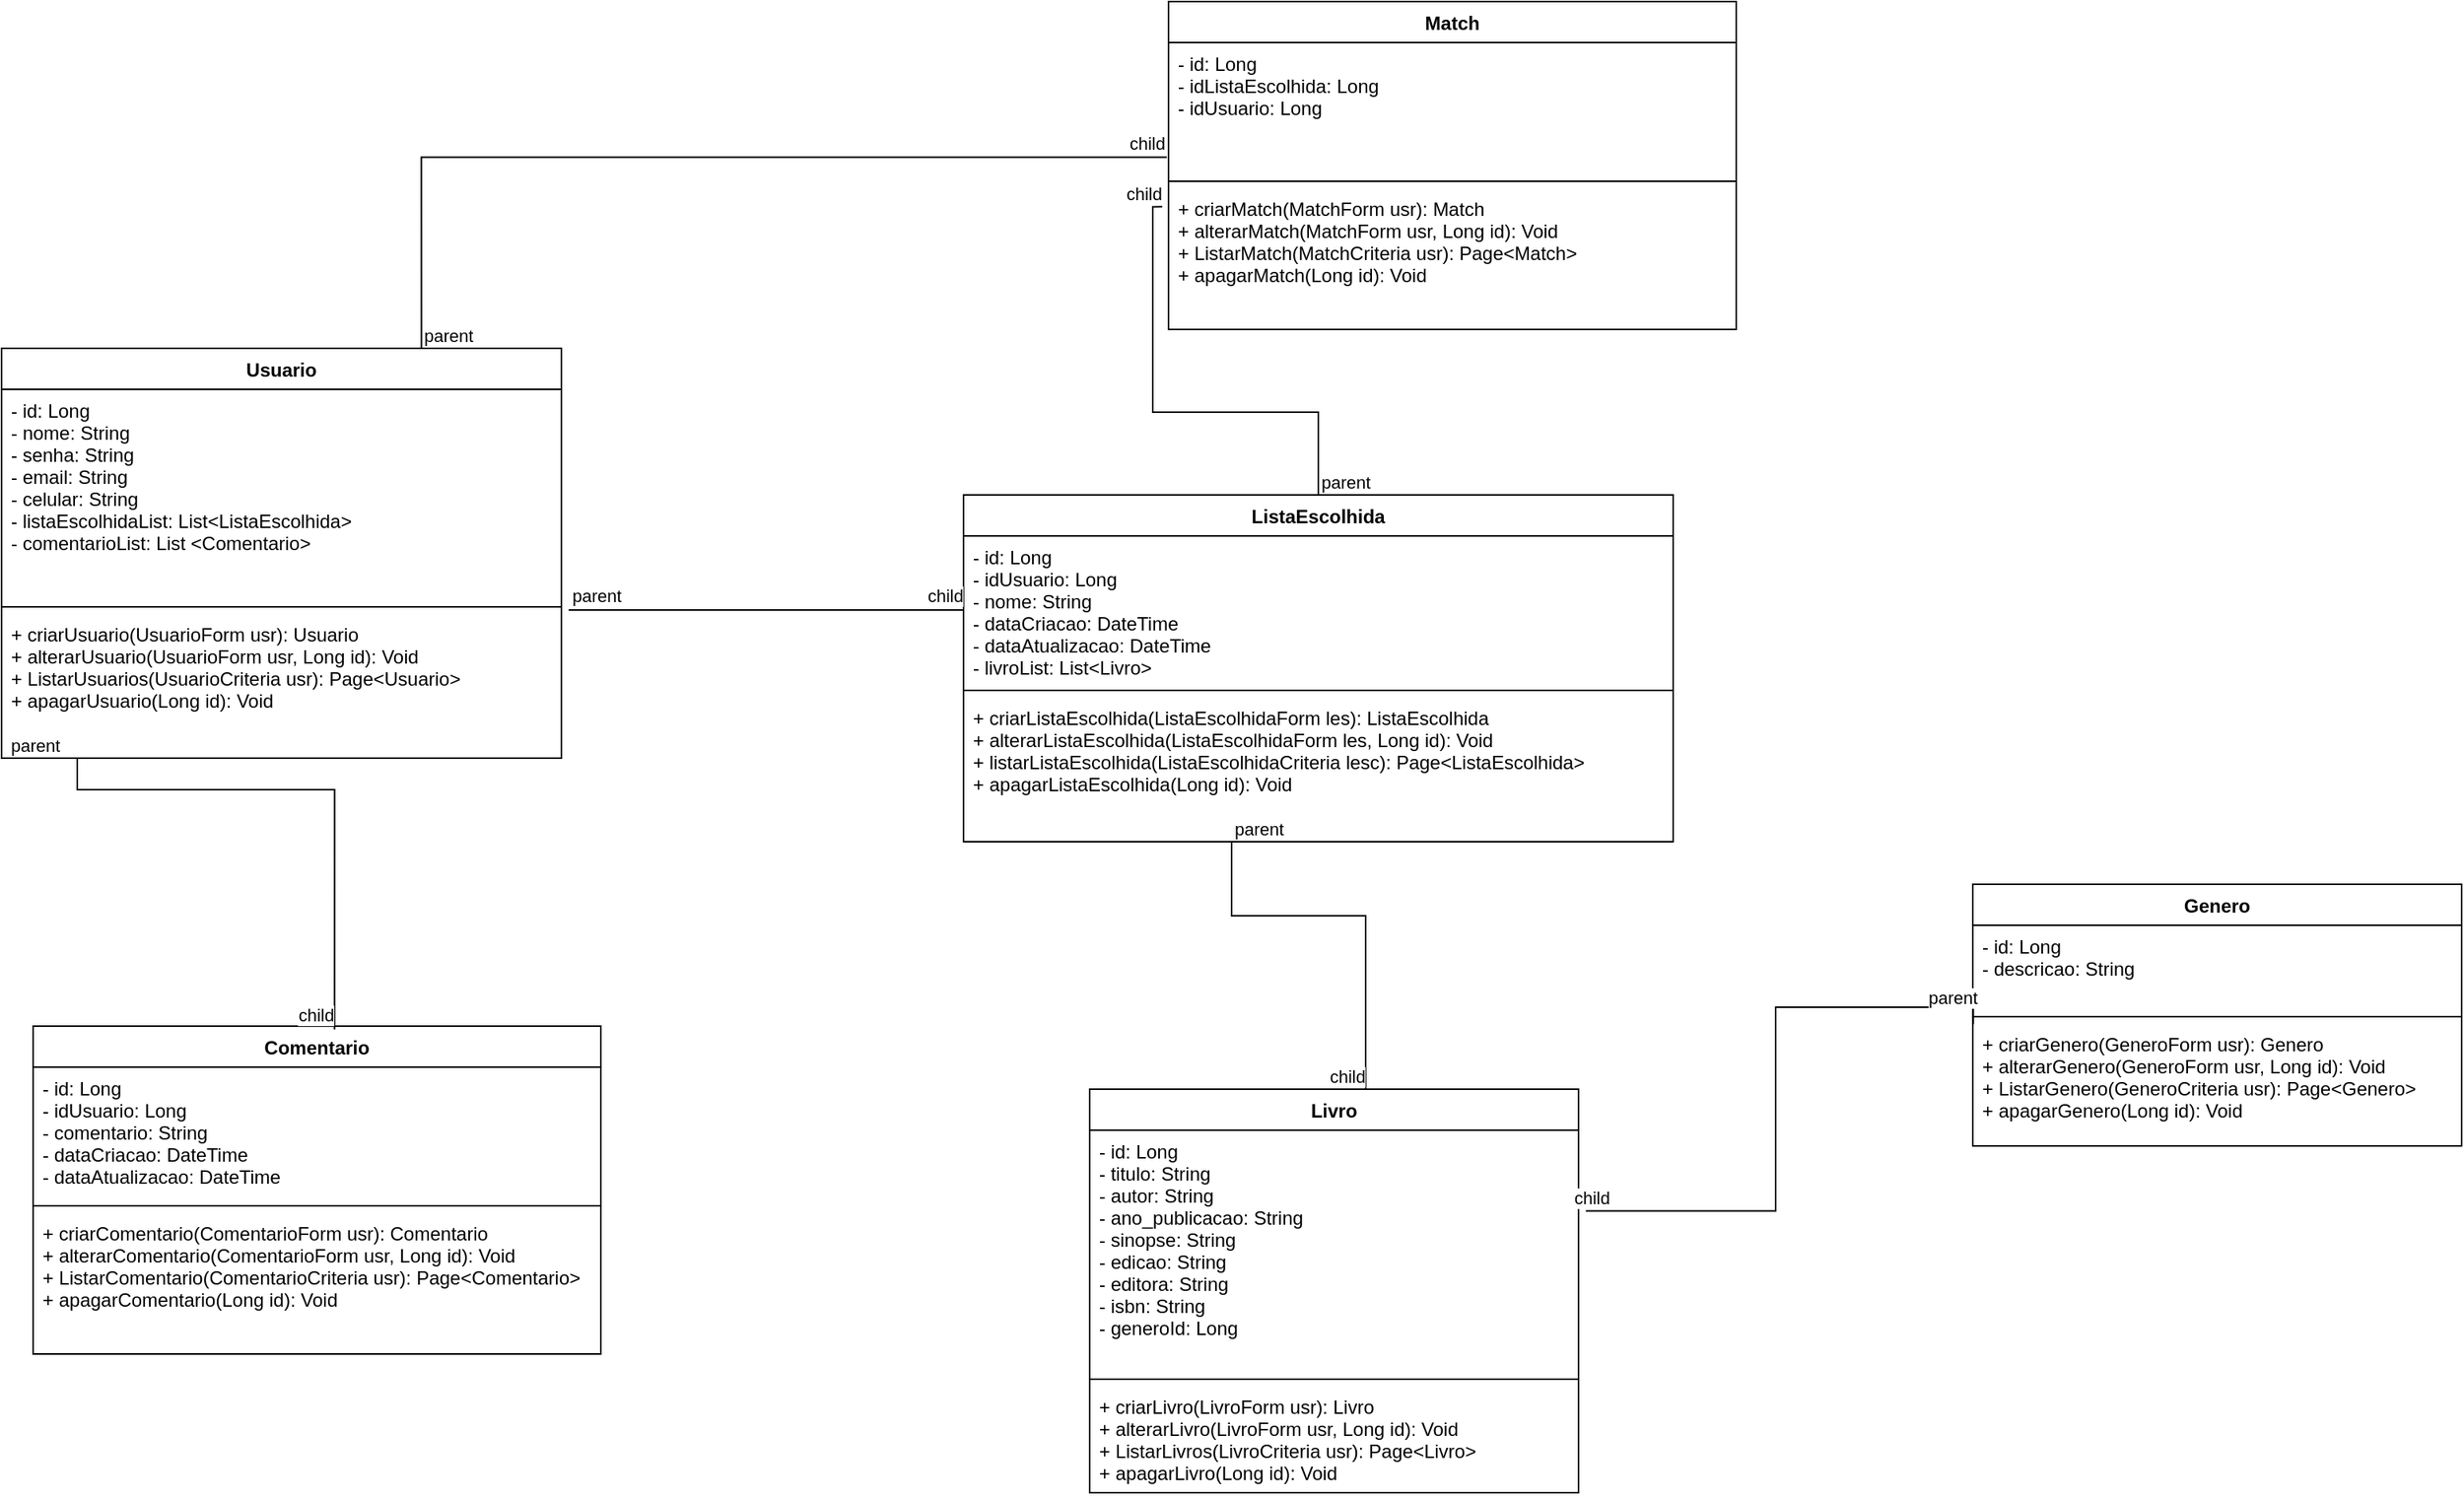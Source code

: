 <mxfile version="17.4.0" type="google" pages="3"><diagram name="Diagrama de Classes" id="c4acf3e9-155e-7222-9cf6-157b1a14988f"><mxGraphModel grid="1" page="1" gridSize="10" guides="1" tooltips="1" connect="1" arrows="1" fold="1" pageScale="1" pageWidth="850" pageHeight="1100" background="none" math="0" shadow="0"><root><mxCell id="0"/><mxCell id="1" parent="0"/><mxCell id="anLp4KZWgYJpeCzoarsG-34" value="Usuario" style="swimlane;fontStyle=1;align=center;verticalAlign=top;childLayout=stackLayout;horizontal=1;startSize=26;horizontalStack=0;resizeParent=1;resizeParentMax=0;resizeLast=0;collapsible=1;marginBottom=0;" vertex="1" parent="1"><mxGeometry x="70" y="-70" width="355" height="260" as="geometry"/></mxCell><mxCell id="anLp4KZWgYJpeCzoarsG-35" value="- id: Long&#10;- nome: String&#10;- senha: String&#10;- email: String&#10;- celular: String&#10;- listaEscolhidaList: List&lt;ListaEscolhida&gt;&#10;- comentarioList: List &lt;Comentario&gt;&#10;&#10;" style="text;strokeColor=none;fillColor=none;align=left;verticalAlign=top;spacingLeft=4;spacingRight=4;overflow=hidden;rotatable=0;points=[[0,0.5],[1,0.5]];portConstraint=eastwest;" vertex="1" parent="anLp4KZWgYJpeCzoarsG-34"><mxGeometry y="26" width="355" height="134" as="geometry"/></mxCell><mxCell id="anLp4KZWgYJpeCzoarsG-36" value="" style="line;strokeWidth=1;fillColor=none;align=left;verticalAlign=middle;spacingTop=-1;spacingLeft=3;spacingRight=3;rotatable=0;labelPosition=right;points=[];portConstraint=eastwest;" vertex="1" parent="anLp4KZWgYJpeCzoarsG-34"><mxGeometry y="160" width="355" height="8" as="geometry"/></mxCell><mxCell id="anLp4KZWgYJpeCzoarsG-37" value="+ criarUsuario(UsuarioForm usr): Usuario&#10;+ alterarUsuario(UsuarioForm usr, Long id): Void&#10;+ ListarUsuarios(UsuarioCriteria usr): Page&lt;Usuario&gt;&#10;+ apagarUsuario(Long id): Void&#10;" style="text;strokeColor=none;fillColor=none;align=left;verticalAlign=top;spacingLeft=4;spacingRight=4;overflow=hidden;rotatable=0;points=[[0,0.5],[1,0.5]];portConstraint=eastwest;" vertex="1" parent="anLp4KZWgYJpeCzoarsG-34"><mxGeometry y="168" width="355" height="92" as="geometry"/></mxCell><mxCell id="anLp4KZWgYJpeCzoarsG-38" value="ListaEscolhida" style="swimlane;fontStyle=1;align=center;verticalAlign=top;childLayout=stackLayout;horizontal=1;startSize=26;horizontalStack=0;resizeParent=1;resizeParentMax=0;resizeLast=0;collapsible=1;marginBottom=0;" vertex="1" parent="1"><mxGeometry x="680" y="23" width="450" height="220" as="geometry"/></mxCell><mxCell id="anLp4KZWgYJpeCzoarsG-39" value="- id: Long&#10;- idUsuario: Long&#10;- nome: String&#10;- dataCriacao: DateTime&#10;- dataAtualizacao: DateTime&#10;- livroList: List&lt;Livro&gt;" style="text;strokeColor=none;fillColor=none;align=left;verticalAlign=top;spacingLeft=4;spacingRight=4;overflow=hidden;rotatable=0;points=[[0,0.5],[1,0.5]];portConstraint=eastwest;" vertex="1" parent="anLp4KZWgYJpeCzoarsG-38"><mxGeometry y="26" width="450" height="94" as="geometry"/></mxCell><mxCell id="anLp4KZWgYJpeCzoarsG-40" value="" style="line;strokeWidth=1;fillColor=none;align=left;verticalAlign=middle;spacingTop=-1;spacingLeft=3;spacingRight=3;rotatable=0;labelPosition=right;points=[];portConstraint=eastwest;" vertex="1" parent="anLp4KZWgYJpeCzoarsG-38"><mxGeometry y="120" width="450" height="8" as="geometry"/></mxCell><mxCell id="anLp4KZWgYJpeCzoarsG-41" value="+ criarListaEscolhida(ListaEscolhidaForm les): ListaEscolhida&#10;+ alterarListaEscolhida(ListaEscolhidaForm les, Long id): Void&#10;+ listarListaEscolhida(ListaEscolhidaCriteria lesc): Page&lt;ListaEscolhida&gt;&#10;+ apagarListaEscolhida(Long id): Void&#10;" style="text;strokeColor=none;fillColor=none;align=left;verticalAlign=top;spacingLeft=4;spacingRight=4;overflow=hidden;rotatable=0;points=[[0,0.5],[1,0.5]];portConstraint=eastwest;" vertex="1" parent="anLp4KZWgYJpeCzoarsG-38"><mxGeometry y="128" width="450" height="92" as="geometry"/></mxCell><mxCell id="anLp4KZWgYJpeCzoarsG-46" value="Livro" style="swimlane;fontStyle=1;align=center;verticalAlign=top;childLayout=stackLayout;horizontal=1;startSize=26;horizontalStack=0;resizeParent=1;resizeParentMax=0;resizeLast=0;collapsible=1;marginBottom=0;" vertex="1" parent="1"><mxGeometry x="760" y="400" width="310" height="256" as="geometry"/></mxCell><mxCell id="anLp4KZWgYJpeCzoarsG-47" value="- id: Long&#10;- titulo: String&#10;- autor: String&#10;- ano_publicacao: String&#10;- sinopse: String&#10;- edicao: String&#10;- editora: String&#10;- isbn: String&#10;- generoId: Long" style="text;strokeColor=none;fillColor=none;align=left;verticalAlign=top;spacingLeft=4;spacingRight=4;overflow=hidden;rotatable=0;points=[[0,0.5],[1,0.5]];portConstraint=eastwest;" vertex="1" parent="anLp4KZWgYJpeCzoarsG-46"><mxGeometry y="26" width="310" height="154" as="geometry"/></mxCell><mxCell id="anLp4KZWgYJpeCzoarsG-48" value="" style="line;strokeWidth=1;fillColor=none;align=left;verticalAlign=middle;spacingTop=-1;spacingLeft=3;spacingRight=3;rotatable=0;labelPosition=right;points=[];portConstraint=eastwest;" vertex="1" parent="anLp4KZWgYJpeCzoarsG-46"><mxGeometry y="180" width="310" height="8" as="geometry"/></mxCell><mxCell id="anLp4KZWgYJpeCzoarsG-49" value="+ criarLivro(LivroForm usr): Livro&#10;+ alterarLivro(LivroForm usr, Long id): Void&#10;+ ListarLivros(LivroCriteria usr): Page&lt;Livro&gt;&#10;+ apagarLivro(Long id): Void&#10;" style="text;strokeColor=none;fillColor=none;align=left;verticalAlign=top;spacingLeft=4;spacingRight=4;overflow=hidden;rotatable=0;points=[[0,0.5],[1,0.5]];portConstraint=eastwest;" vertex="1" parent="anLp4KZWgYJpeCzoarsG-46"><mxGeometry y="188" width="310" height="68" as="geometry"/></mxCell><mxCell id="anLp4KZWgYJpeCzoarsG-50" value="Comentario" style="swimlane;fontStyle=1;align=center;verticalAlign=top;childLayout=stackLayout;horizontal=1;startSize=26;horizontalStack=0;resizeParent=1;resizeParentMax=0;resizeLast=0;collapsible=1;marginBottom=0;" vertex="1" parent="1"><mxGeometry x="90" y="360" width="360" height="208" as="geometry"/></mxCell><mxCell id="anLp4KZWgYJpeCzoarsG-51" value="- id: Long&#10;- idUsuario: Long&#10;- comentario: String&#10;- dataCriacao: DateTime&#10;- dataAtualizacao: DateTime&#10;&#10;&#10;" style="text;strokeColor=none;fillColor=none;align=left;verticalAlign=top;spacingLeft=4;spacingRight=4;overflow=hidden;rotatable=0;points=[[0,0.5],[1,0.5]];portConstraint=eastwest;" vertex="1" parent="anLp4KZWgYJpeCzoarsG-50"><mxGeometry y="26" width="360" height="84" as="geometry"/></mxCell><mxCell id="anLp4KZWgYJpeCzoarsG-52" value="" style="line;strokeWidth=1;fillColor=none;align=left;verticalAlign=middle;spacingTop=-1;spacingLeft=3;spacingRight=3;rotatable=0;labelPosition=right;points=[];portConstraint=eastwest;" vertex="1" parent="anLp4KZWgYJpeCzoarsG-50"><mxGeometry y="110" width="360" height="8" as="geometry"/></mxCell><mxCell id="anLp4KZWgYJpeCzoarsG-53" value="+ criarComentario(ComentarioForm usr): Comentario&#10;+ alterarComentario(ComentarioForm usr, Long id): Void&#10;+ ListarComentario(ComentarioCriteria usr): Page&lt;Comentario&gt;&#10;+ apagarComentario(Long id): Void&#10;" style="text;strokeColor=none;fillColor=none;align=left;verticalAlign=top;spacingLeft=4;spacingRight=4;overflow=hidden;rotatable=0;points=[[0,0.5],[1,0.5]];portConstraint=eastwest;" vertex="1" parent="anLp4KZWgYJpeCzoarsG-50"><mxGeometry y="118" width="360" height="90" as="geometry"/></mxCell><mxCell id="anLp4KZWgYJpeCzoarsG-58" value="" style="endArrow=none;html=1;edgeStyle=orthogonalEdgeStyle;rounded=0;exitX=1.013;exitY=-0.022;exitDx=0;exitDy=0;exitPerimeter=0;" edge="1" parent="1" source="anLp4KZWgYJpeCzoarsG-37" target="anLp4KZWgYJpeCzoarsG-39"><mxGeometry relative="1" as="geometry"><mxPoint x="440" y="179.5" as="sourcePoint"/><mxPoint x="600" y="179.5" as="targetPoint"/><Array as="points"/></mxGeometry></mxCell><mxCell id="anLp4KZWgYJpeCzoarsG-59" value="parent" style="edgeLabel;resizable=0;html=1;align=left;verticalAlign=bottom;" connectable="0" vertex="1" parent="anLp4KZWgYJpeCzoarsG-58"><mxGeometry x="-1" relative="1" as="geometry"/></mxCell><mxCell id="anLp4KZWgYJpeCzoarsG-60" value="child" style="edgeLabel;resizable=0;html=1;align=right;verticalAlign=bottom;" connectable="0" vertex="1" parent="anLp4KZWgYJpeCzoarsG-58"><mxGeometry x="1" relative="1" as="geometry"/></mxCell><mxCell id="anLp4KZWgYJpeCzoarsG-61" value="" style="endArrow=none;html=1;edgeStyle=orthogonalEdgeStyle;rounded=0;entryX=0.531;entryY=0.01;entryDx=0;entryDy=0;entryPerimeter=0;exitX=0.01;exitY=1;exitDx=0;exitDy=0;exitPerimeter=0;" edge="1" parent="1" source="anLp4KZWgYJpeCzoarsG-37" target="anLp4KZWgYJpeCzoarsG-50"><mxGeometry relative="1" as="geometry"><mxPoint x="281" y="210" as="sourcePoint"/><mxPoint x="600" y="210" as="targetPoint"/><Array as="points"><mxPoint x="118" y="210"/><mxPoint x="281" y="210"/></Array></mxGeometry></mxCell><mxCell id="anLp4KZWgYJpeCzoarsG-62" value="parent" style="edgeLabel;resizable=0;html=1;align=left;verticalAlign=bottom;" connectable="0" vertex="1" parent="anLp4KZWgYJpeCzoarsG-61"><mxGeometry x="-1" relative="1" as="geometry"/></mxCell><mxCell id="anLp4KZWgYJpeCzoarsG-63" value="child" style="edgeLabel;resizable=0;html=1;align=right;verticalAlign=bottom;" connectable="0" vertex="1" parent="anLp4KZWgYJpeCzoarsG-61"><mxGeometry x="1" relative="1" as="geometry"/></mxCell><mxCell id="anLp4KZWgYJpeCzoarsG-64" value="" style="endArrow=none;html=1;edgeStyle=orthogonalEdgeStyle;rounded=0;" edge="1" parent="1" source="anLp4KZWgYJpeCzoarsG-41" target="anLp4KZWgYJpeCzoarsG-46"><mxGeometry relative="1" as="geometry"><mxPoint x="850" y="290" as="sourcePoint"/><mxPoint x="1010" y="290" as="targetPoint"/><Array as="points"><mxPoint x="850" y="290"/><mxPoint x="935" y="290"/></Array></mxGeometry></mxCell><mxCell id="anLp4KZWgYJpeCzoarsG-65" value="parent" style="edgeLabel;resizable=0;html=1;align=left;verticalAlign=bottom;" connectable="0" vertex="1" parent="anLp4KZWgYJpeCzoarsG-64"><mxGeometry x="-1" relative="1" as="geometry"/></mxCell><mxCell id="anLp4KZWgYJpeCzoarsG-66" value="child" style="edgeLabel;resizable=0;html=1;align=right;verticalAlign=bottom;" connectable="0" vertex="1" parent="anLp4KZWgYJpeCzoarsG-64"><mxGeometry x="1" relative="1" as="geometry"/></mxCell><mxCell id="anLp4KZWgYJpeCzoarsG-70" value="Match" style="swimlane;fontStyle=1;align=center;verticalAlign=top;childLayout=stackLayout;horizontal=1;startSize=26;horizontalStack=0;resizeParent=1;resizeParentMax=0;resizeLast=0;collapsible=1;marginBottom=0;" vertex="1" parent="1"><mxGeometry x="810" y="-290" width="360" height="208" as="geometry"/></mxCell><mxCell id="anLp4KZWgYJpeCzoarsG-71" value="- id: Long&#10;- idListaEscolhida: Long&#10;- idUsuario: Long&#10;&#10;" style="text;strokeColor=none;fillColor=none;align=left;verticalAlign=top;spacingLeft=4;spacingRight=4;overflow=hidden;rotatable=0;points=[[0,0.5],[1,0.5]];portConstraint=eastwest;" vertex="1" parent="anLp4KZWgYJpeCzoarsG-70"><mxGeometry y="26" width="360" height="84" as="geometry"/></mxCell><mxCell id="anLp4KZWgYJpeCzoarsG-72" value="" style="line;strokeWidth=1;fillColor=none;align=left;verticalAlign=middle;spacingTop=-1;spacingLeft=3;spacingRight=3;rotatable=0;labelPosition=right;points=[];portConstraint=eastwest;" vertex="1" parent="anLp4KZWgYJpeCzoarsG-70"><mxGeometry y="110" width="360" height="8" as="geometry"/></mxCell><mxCell id="anLp4KZWgYJpeCzoarsG-73" value="+ criarMatch(MatchForm usr): Match&#10;+ alterarMatch(MatchForm usr, Long id): Void&#10;+ ListarMatch(MatchCriteria usr): Page&lt;Match&gt;&#10;+ apagarMatch(Long id): Void&#10;" style="text;strokeColor=none;fillColor=none;align=left;verticalAlign=top;spacingLeft=4;spacingRight=4;overflow=hidden;rotatable=0;points=[[0,0.5],[1,0.5]];portConstraint=eastwest;" vertex="1" parent="anLp4KZWgYJpeCzoarsG-70"><mxGeometry y="118" width="360" height="90" as="geometry"/></mxCell><mxCell id="anLp4KZWgYJpeCzoarsG-74" value="" style="endArrow=none;html=1;edgeStyle=orthogonalEdgeStyle;rounded=0;entryX=-0.011;entryY=0.135;entryDx=0;entryDy=0;entryPerimeter=0;" edge="1" parent="1" source="anLp4KZWgYJpeCzoarsG-38" target="anLp4KZWgYJpeCzoarsG-73"><mxGeometry relative="1" as="geometry"><mxPoint x="640" y="-40" as="sourcePoint"/><mxPoint x="800" y="-40" as="targetPoint"/></mxGeometry></mxCell><mxCell id="anLp4KZWgYJpeCzoarsG-75" value="parent" style="edgeLabel;resizable=0;html=1;align=left;verticalAlign=bottom;" connectable="0" vertex="1" parent="anLp4KZWgYJpeCzoarsG-74"><mxGeometry x="-1" relative="1" as="geometry"/></mxCell><mxCell id="anLp4KZWgYJpeCzoarsG-76" value="child" style="edgeLabel;resizable=0;html=1;align=right;verticalAlign=bottom;" connectable="0" vertex="1" parent="anLp4KZWgYJpeCzoarsG-74"><mxGeometry x="1" relative="1" as="geometry"/></mxCell><mxCell id="anLp4KZWgYJpeCzoarsG-77" value="" style="endArrow=none;html=1;edgeStyle=orthogonalEdgeStyle;rounded=0;exitX=0.75;exitY=0;exitDx=0;exitDy=0;entryX=-0.003;entryY=0.866;entryDx=0;entryDy=0;entryPerimeter=0;" edge="1" parent="1" source="anLp4KZWgYJpeCzoarsG-34" target="anLp4KZWgYJpeCzoarsG-71"><mxGeometry relative="1" as="geometry"><mxPoint x="610" y="-206.71" as="sourcePoint"/><mxPoint x="770" y="-206.71" as="targetPoint"/></mxGeometry></mxCell><mxCell id="anLp4KZWgYJpeCzoarsG-78" value="parent" style="edgeLabel;resizable=0;html=1;align=left;verticalAlign=bottom;" connectable="0" vertex="1" parent="anLp4KZWgYJpeCzoarsG-77"><mxGeometry x="-1" relative="1" as="geometry"/></mxCell><mxCell id="anLp4KZWgYJpeCzoarsG-79" value="child" style="edgeLabel;resizable=0;html=1;align=right;verticalAlign=bottom;" connectable="0" vertex="1" parent="anLp4KZWgYJpeCzoarsG-77"><mxGeometry x="1" relative="1" as="geometry"/></mxCell><mxCell id="anLp4KZWgYJpeCzoarsG-87" value="Genero" style="swimlane;fontStyle=1;align=center;verticalAlign=top;childLayout=stackLayout;horizontal=1;startSize=26;horizontalStack=0;resizeParent=1;resizeParentMax=0;resizeLast=0;collapsible=1;marginBottom=0;" vertex="1" parent="1"><mxGeometry x="1320" y="270" width="310" height="166" as="geometry"/></mxCell><mxCell id="anLp4KZWgYJpeCzoarsG-88" value="- id: Long&#10;- descricao: String&#10;" style="text;strokeColor=none;fillColor=none;align=left;verticalAlign=top;spacingLeft=4;spacingRight=4;overflow=hidden;rotatable=0;points=[[0,0.5],[1,0.5]];portConstraint=eastwest;" vertex="1" parent="anLp4KZWgYJpeCzoarsG-87"><mxGeometry y="26" width="310" height="54" as="geometry"/></mxCell><mxCell id="anLp4KZWgYJpeCzoarsG-89" value="" style="line;strokeWidth=1;fillColor=none;align=left;verticalAlign=middle;spacingTop=-1;spacingLeft=3;spacingRight=3;rotatable=0;labelPosition=right;points=[];portConstraint=eastwest;" vertex="1" parent="anLp4KZWgYJpeCzoarsG-87"><mxGeometry y="80" width="310" height="8" as="geometry"/></mxCell><mxCell id="anLp4KZWgYJpeCzoarsG-90" value="+ criarGenero(GeneroForm usr): Genero&#10;+ alterarGenero(GeneroForm usr, Long id): Void&#10;+ ListarGenero(GeneroCriteria usr): Page&lt;Genero&gt;&#10;+ apagarGenero(Long id): Void&#10;" style="text;strokeColor=none;fillColor=none;align=left;verticalAlign=top;spacingLeft=4;spacingRight=4;overflow=hidden;rotatable=0;points=[[0,0.5],[1,0.5]];portConstraint=eastwest;" vertex="1" parent="anLp4KZWgYJpeCzoarsG-87"><mxGeometry y="88" width="310" height="78" as="geometry"/></mxCell><mxCell id="anLp4KZWgYJpeCzoarsG-91" value="" style="endArrow=none;html=1;edgeStyle=orthogonalEdgeStyle;rounded=0;exitX=1.015;exitY=0.333;exitDx=0;exitDy=0;exitPerimeter=0;entryX=0.001;entryY=0.009;entryDx=0;entryDy=0;entryPerimeter=0;" edge="1" parent="1" source="anLp4KZWgYJpeCzoarsG-47" target="anLp4KZWgYJpeCzoarsG-90"><mxGeometry relative="1" as="geometry"><mxPoint x="1140" y="480.0" as="sourcePoint"/><mxPoint x="1300" y="480.0" as="targetPoint"/></mxGeometry></mxCell><mxCell id="anLp4KZWgYJpeCzoarsG-93" value="child" style="edgeLabel;resizable=0;html=1;align=right;verticalAlign=bottom;" connectable="0" vertex="1" parent="anLp4KZWgYJpeCzoarsG-91"><mxGeometry x="1" relative="1" as="geometry"><mxPoint x="-230" y="119" as="offset"/></mxGeometry></mxCell><mxCell id="rzmLjya01OPyK3cadY7i-1" value="parent" style="edgeLabel;resizable=0;html=1;align=left;verticalAlign=bottom;" connectable="0" vertex="1" parent="1"><mxGeometry x="1290" y="350.002" as="geometry"/></mxCell></root></mxGraphModel></diagram><diagram id="yd9Dv54CglkJdEXDxLPY" name="Modelo ER"><mxGraphModel grid="1" page="1" gridSize="10" guides="1" tooltips="1" connect="1" arrows="1" fold="1" pageScale="1" pageWidth="827" pageHeight="1169" math="0" shadow="0"><root><mxCell id="0"/><mxCell id="1" parent="0"/><mxCell id="E8n8qOQUSoUsxYeGcQOU-1" style="edgeStyle=orthogonalEdgeStyle;rounded=0;orthogonalLoop=1;jettySize=auto;html=1;entryX=0.46;entryY=0.005;entryDx=0;entryDy=0;entryPerimeter=0;" edge="1" parent="1" source="E8n8qOQUSoUsxYeGcQOU-2" target="E8n8qOQUSoUsxYeGcQOU-71"><mxGeometry relative="1" as="geometry"/></mxCell><mxCell id="E8n8qOQUSoUsxYeGcQOU-2" value="Contem&lt;br&gt;" style="rhombus;whiteSpace=wrap;html=1;" vertex="1" parent="1"><mxGeometry x="518" y="100" width="120" height="95" as="geometry"/></mxCell><mxCell id="E8n8qOQUSoUsxYeGcQOU-3" style="edgeStyle=orthogonalEdgeStyle;rounded=0;orthogonalLoop=1;jettySize=auto;html=1;entryX=0.5;entryY=0;entryDx=0;entryDy=0;" edge="1" parent="1" source="E8n8qOQUSoUsxYeGcQOU-4" target="E8n8qOQUSoUsxYeGcQOU-46"><mxGeometry relative="1" as="geometry"/></mxCell><mxCell id="E8n8qOQUSoUsxYeGcQOU-4" value="Cadastra" style="rhombus;whiteSpace=wrap;html=1;" vertex="1" parent="1"><mxGeometry x="-30" y="100" width="120" height="95" as="geometry"/></mxCell><mxCell id="E8n8qOQUSoUsxYeGcQOU-5" value="Gênero&lt;br&gt;" style="rounded=1;whiteSpace=wrap;html=1;fontSize=12;glass=0;strokeWidth=1;shadow=0;" vertex="1" parent="1"><mxGeometry x="533" y="845" width="100" height="50" as="geometry"/></mxCell><mxCell id="E8n8qOQUSoUsxYeGcQOU-6" value="Match" style="rounded=1;whiteSpace=wrap;html=1;fontSize=12;glass=0;strokeWidth=1;shadow=0;" vertex="1" parent="1"><mxGeometry x="-20" y="-273" width="100" height="53" as="geometry"/></mxCell><mxCell id="E8n8qOQUSoUsxYeGcQOU-7" value="&lt;span&gt;id&lt;/span&gt;" style="ellipse;whiteSpace=wrap;html=1;" vertex="1" parent="1"><mxGeometry x="-280" y="-330" width="80" height="50" as="geometry"/></mxCell><mxCell id="E8n8qOQUSoUsxYeGcQOU-8" value="id_usuario" style="ellipse;whiteSpace=wrap;html=1;" vertex="1" parent="1"><mxGeometry x="-280" y="-273" width="80" height="50" as="geometry"/></mxCell><mxCell id="E8n8qOQUSoUsxYeGcQOU-9" value="id_lista" style="ellipse;whiteSpace=wrap;html=1;" vertex="1" parent="1"><mxGeometry x="-280" y="-220" width="86.5" height="64" as="geometry"/></mxCell><mxCell id="E8n8qOQUSoUsxYeGcQOU-10" value="" style="endArrow=none;html=1;rounded=0;" edge="1" parent="1"><mxGeometry width="50" height="50" relative="1" as="geometry"><mxPoint x="-120" y="-190" as="sourcePoint"/><mxPoint x="-120" y="-310" as="targetPoint"/><Array as="points"><mxPoint x="-120" y="-220"/></Array></mxGeometry></mxCell><mxCell id="E8n8qOQUSoUsxYeGcQOU-11" value="" style="endArrow=none;html=1;rounded=0;exitX=1;exitY=0.5;exitDx=0;exitDy=0;" edge="1" parent="1" source="E8n8qOQUSoUsxYeGcQOU-7"><mxGeometry width="50" height="50" relative="1" as="geometry"><mxPoint x="430" y="-10" as="sourcePoint"/><mxPoint x="-120" y="-305" as="targetPoint"/></mxGeometry></mxCell><mxCell id="E8n8qOQUSoUsxYeGcQOU-12" value="" style="endArrow=none;html=1;rounded=0;" edge="1" parent="1" target="E8n8qOQUSoUsxYeGcQOU-8"><mxGeometry width="50" height="50" relative="1" as="geometry"><mxPoint x="-120" y="-248" as="sourcePoint"/><mxPoint x="480" y="-60" as="targetPoint"/></mxGeometry></mxCell><mxCell id="E8n8qOQUSoUsxYeGcQOU-13" value="" style="endArrow=none;html=1;rounded=0;" edge="1" parent="1" source="E8n8qOQUSoUsxYeGcQOU-9"><mxGeometry width="50" height="50" relative="1" as="geometry"><mxPoint x="430" y="-10" as="sourcePoint"/><mxPoint x="-120" y="-190" as="targetPoint"/></mxGeometry></mxCell><mxCell id="E8n8qOQUSoUsxYeGcQOU-14" value="" style="endArrow=classic;html=1;rounded=0;" edge="1" parent="1"><mxGeometry width="50" height="50" relative="1" as="geometry"><mxPoint x="-120" y="-248.5" as="sourcePoint"/><mxPoint x="-20" y="-248.5" as="targetPoint"/></mxGeometry></mxCell><mxCell id="E8n8qOQUSoUsxYeGcQOU-15" style="edgeStyle=orthogonalEdgeStyle;rounded=0;orthogonalLoop=1;jettySize=auto;html=1;entryX=0;entryY=0.5;entryDx=0;entryDy=0;" edge="1" parent="1" source="E8n8qOQUSoUsxYeGcQOU-16" target="E8n8qOQUSoUsxYeGcQOU-27"><mxGeometry relative="1" as="geometry"/></mxCell><mxCell id="E8n8qOQUSoUsxYeGcQOU-16" value="Usuário" style="rounded=1;whiteSpace=wrap;html=1;fontSize=12;glass=0;strokeWidth=1;shadow=0;" vertex="1" parent="1"><mxGeometry x="-20" y="-53" width="100" height="53" as="geometry"/></mxCell><mxCell id="E8n8qOQUSoUsxYeGcQOU-17" value="&lt;span&gt;id&lt;/span&gt;" style="ellipse;whiteSpace=wrap;html=1;" vertex="1" parent="1"><mxGeometry x="-280" y="-110" width="80" height="50" as="geometry"/></mxCell><mxCell id="E8n8qOQUSoUsxYeGcQOU-18" value="nome" style="ellipse;whiteSpace=wrap;html=1;" vertex="1" parent="1"><mxGeometry x="-280" y="-53" width="80" height="50" as="geometry"/></mxCell><mxCell id="E8n8qOQUSoUsxYeGcQOU-19" value="email" style="ellipse;whiteSpace=wrap;html=1;" vertex="1" parent="1"><mxGeometry x="-280" width="86.5" height="64" as="geometry"/></mxCell><mxCell id="E8n8qOQUSoUsxYeGcQOU-20" value="" style="endArrow=none;html=1;rounded=0;exitX=1;exitY=0.5;exitDx=0;exitDy=0;" edge="1" parent="1" source="E8n8qOQUSoUsxYeGcQOU-17"><mxGeometry width="50" height="50" relative="1" as="geometry"><mxPoint x="430" y="210" as="sourcePoint"/><mxPoint x="-120" y="-85" as="targetPoint"/></mxGeometry></mxCell><mxCell id="E8n8qOQUSoUsxYeGcQOU-21" value="" style="endArrow=none;html=1;rounded=0;" edge="1" parent="1" target="E8n8qOQUSoUsxYeGcQOU-18"><mxGeometry width="50" height="50" relative="1" as="geometry"><mxPoint x="-120" y="-28" as="sourcePoint"/><mxPoint x="480" y="160" as="targetPoint"/></mxGeometry></mxCell><mxCell id="E8n8qOQUSoUsxYeGcQOU-22" value="" style="endArrow=none;html=1;rounded=0;" edge="1" parent="1" source="E8n8qOQUSoUsxYeGcQOU-19"><mxGeometry width="50" height="50" relative="1" as="geometry"><mxPoint x="430" y="210" as="sourcePoint"/><mxPoint x="-120" y="30" as="targetPoint"/></mxGeometry></mxCell><mxCell id="E8n8qOQUSoUsxYeGcQOU-23" value="" style="endArrow=classic;html=1;rounded=0;" edge="1" parent="1"><mxGeometry width="50" height="50" relative="1" as="geometry"><mxPoint x="-120" y="-28.5" as="sourcePoint"/><mxPoint x="-20" y="-28.5" as="targetPoint"/></mxGeometry></mxCell><mxCell id="E8n8qOQUSoUsxYeGcQOU-24" value="senha" style="ellipse;whiteSpace=wrap;html=1;" vertex="1" parent="1"><mxGeometry x="-280" y="70" width="86.5" height="64" as="geometry"/></mxCell><mxCell id="E8n8qOQUSoUsxYeGcQOU-25" value="" style="endArrow=none;html=1;rounded=0;" edge="1" parent="1"><mxGeometry width="50" height="50" relative="1" as="geometry"><mxPoint x="-193.502" y="102.625" as="sourcePoint"/><mxPoint x="-119.99" y="101.37" as="targetPoint"/></mxGeometry></mxCell><mxCell id="E8n8qOQUSoUsxYeGcQOU-26" style="edgeStyle=orthogonalEdgeStyle;rounded=0;orthogonalLoop=1;jettySize=auto;html=1;" edge="1" parent="1" source="E8n8qOQUSoUsxYeGcQOU-27" target="E8n8qOQUSoUsxYeGcQOU-30"><mxGeometry relative="1" as="geometry"/></mxCell><mxCell id="E8n8qOQUSoUsxYeGcQOU-27" value="Cadastra" style="rhombus;whiteSpace=wrap;html=1;" vertex="1" parent="1"><mxGeometry x="220" y="-74" width="120" height="95" as="geometry"/></mxCell><mxCell id="E8n8qOQUSoUsxYeGcQOU-28" value="1" style="text;html=1;align=center;verticalAlign=middle;resizable=0;points=[];autosize=1;strokeColor=none;fillColor=none;" vertex="1" parent="1"><mxGeometry x="95" y="-53" width="20" height="20" as="geometry"/></mxCell><mxCell id="E8n8qOQUSoUsxYeGcQOU-29" style="edgeStyle=orthogonalEdgeStyle;rounded=0;orthogonalLoop=1;jettySize=auto;html=1;" edge="1" parent="1" source="E8n8qOQUSoUsxYeGcQOU-30" target="E8n8qOQUSoUsxYeGcQOU-2"><mxGeometry relative="1" as="geometry"/></mxCell><mxCell id="E8n8qOQUSoUsxYeGcQOU-30" value="Lista" style="rounded=1;whiteSpace=wrap;html=1;fontSize=12;glass=0;strokeWidth=1;shadow=0;" vertex="1" parent="1"><mxGeometry x="513" y="-52.75" width="130" height="51.5" as="geometry"/></mxCell><mxCell id="E8n8qOQUSoUsxYeGcQOU-31" value="N&lt;br&gt;" style="text;html=1;align=center;verticalAlign=middle;resizable=0;points=[];autosize=1;strokeColor=none;fillColor=none;" vertex="1" parent="1"><mxGeometry x="470" y="-52.75" width="20" height="20" as="geometry"/></mxCell><mxCell id="E8n8qOQUSoUsxYeGcQOU-32" value="&lt;span&gt;id&lt;/span&gt;" style="ellipse;whiteSpace=wrap;html=1;" vertex="1" parent="1"><mxGeometry x="819" y="-140" width="108" height="50" as="geometry"/></mxCell><mxCell id="E8n8qOQUSoUsxYeGcQOU-33" value="" style="endArrow=none;html=1;rounded=0;exitX=1;exitY=0.5;exitDx=0;exitDy=0;" edge="1" parent="1"><mxGeometry width="50" height="50" relative="1" as="geometry"><mxPoint x="740" y="-113" as="sourcePoint"/><mxPoint x="820" y="-113" as="targetPoint"/></mxGeometry></mxCell><mxCell id="E8n8qOQUSoUsxYeGcQOU-34" value="" style="endArrow=none;html=1;rounded=0;" edge="1" parent="1"><mxGeometry width="50" height="50" relative="1" as="geometry"><mxPoint x="740" y="130" as="sourcePoint"/><mxPoint x="740" y="-113" as="targetPoint"/><Array as="points"><mxPoint x="740" y="-23"/></Array></mxGeometry></mxCell><mxCell id="E8n8qOQUSoUsxYeGcQOU-35" value="" style="endArrow=classic;html=1;rounded=0;" edge="1" parent="1"><mxGeometry width="50" height="50" relative="1" as="geometry"><mxPoint x="740" y="-30" as="sourcePoint"/><mxPoint x="640" y="-30" as="targetPoint"/></mxGeometry></mxCell><mxCell id="E8n8qOQUSoUsxYeGcQOU-36" value="&lt;span&gt;id_usuario&lt;/span&gt;" style="ellipse;whiteSpace=wrap;html=1;" vertex="1" parent="1"><mxGeometry x="823.5" y="-81.5" width="95" height="48.75" as="geometry"/></mxCell><mxCell id="E8n8qOQUSoUsxYeGcQOU-37" value="" style="endArrow=none;html=1;rounded=0;exitX=1;exitY=0.5;exitDx=0;exitDy=0;" edge="1" parent="1" target="E8n8qOQUSoUsxYeGcQOU-36"><mxGeometry width="50" height="50" relative="1" as="geometry"><mxPoint x="742" y="-54" as="sourcePoint"/><mxPoint x="822" y="-54" as="targetPoint"/></mxGeometry></mxCell><mxCell id="E8n8qOQUSoUsxYeGcQOU-38" value="nome" style="ellipse;whiteSpace=wrap;html=1;" vertex="1" parent="1"><mxGeometry x="822" y="-25" width="98" height="50" as="geometry"/></mxCell><mxCell id="E8n8qOQUSoUsxYeGcQOU-39" value="data_criacao" style="ellipse;whiteSpace=wrap;html=1;" vertex="1" parent="1"><mxGeometry x="822" y="35" width="98" height="50" as="geometry"/></mxCell><mxCell id="E8n8qOQUSoUsxYeGcQOU-40" value="" style="endArrow=none;html=1;rounded=0;entryX=0;entryY=0.5;entryDx=0;entryDy=0;" edge="1" parent="1" target="E8n8qOQUSoUsxYeGcQOU-39"><mxGeometry width="50" height="50" relative="1" as="geometry"><mxPoint x="740" y="60" as="sourcePoint"/><mxPoint x="830" y="64" as="targetPoint"/></mxGeometry></mxCell><mxCell id="E8n8qOQUSoUsxYeGcQOU-41" value="data_atualizacao" style="ellipse;whiteSpace=wrap;html=1;" vertex="1" parent="1"><mxGeometry x="822" y="100" width="102" height="50" as="geometry"/></mxCell><mxCell id="E8n8qOQUSoUsxYeGcQOU-42" value="" style="endArrow=none;html=1;rounded=0;entryX=0;entryY=0.5;entryDx=0;entryDy=0;" edge="1" parent="1" target="E8n8qOQUSoUsxYeGcQOU-41"><mxGeometry width="50" height="50" relative="1" as="geometry"><mxPoint x="740" y="125" as="sourcePoint"/><mxPoint x="480" y="-40" as="targetPoint"/></mxGeometry></mxCell><mxCell id="E8n8qOQUSoUsxYeGcQOU-43" style="edgeStyle=orthogonalEdgeStyle;rounded=0;orthogonalLoop=1;jettySize=auto;html=1;exitX=0.5;exitY=1;exitDx=0;exitDy=0;" edge="1" parent="1" source="E8n8qOQUSoUsxYeGcQOU-16"><mxGeometry relative="1" as="geometry"><mxPoint x="20" y="47.5" as="sourcePoint"/><mxPoint x="30" y="100" as="targetPoint"/></mxGeometry></mxCell><mxCell id="E8n8qOQUSoUsxYeGcQOU-44" value="" style="endArrow=none;html=1;rounded=0;entryX=0;entryY=0.5;entryDx=0;entryDy=0;" edge="1" parent="1" target="E8n8qOQUSoUsxYeGcQOU-38"><mxGeometry width="50" height="50" relative="1" as="geometry"><mxPoint x="740" as="sourcePoint"/><mxPoint x="480" y="60" as="targetPoint"/></mxGeometry></mxCell><mxCell id="E8n8qOQUSoUsxYeGcQOU-45" style="edgeStyle=orthogonalEdgeStyle;rounded=0;orthogonalLoop=1;jettySize=auto;html=1;entryX=0.5;entryY=0;entryDx=0;entryDy=0;" edge="1" parent="1" source="E8n8qOQUSoUsxYeGcQOU-46" target="E8n8qOQUSoUsxYeGcQOU-121"><mxGeometry relative="1" as="geometry"/></mxCell><mxCell id="E8n8qOQUSoUsxYeGcQOU-46" value="Comentario" style="rounded=1;whiteSpace=wrap;html=1;fontSize=12;glass=0;strokeWidth=1;shadow=0;" vertex="1" parent="1"><mxGeometry x="-20" y="286.5" width="100" height="53" as="geometry"/></mxCell><mxCell id="E8n8qOQUSoUsxYeGcQOU-47" value="&lt;span&gt;id&lt;/span&gt;" style="ellipse;whiteSpace=wrap;html=1;" vertex="1" parent="1"><mxGeometry x="-270" y="194.5" width="80" height="50" as="geometry"/></mxCell><mxCell id="E8n8qOQUSoUsxYeGcQOU-48" value="id_usuario" style="ellipse;whiteSpace=wrap;html=1;" vertex="1" parent="1"><mxGeometry x="-270" y="251.5" width="80" height="50" as="geometry"/></mxCell><mxCell id="E8n8qOQUSoUsxYeGcQOU-49" value="comentario" style="ellipse;whiteSpace=wrap;html=1;" vertex="1" parent="1"><mxGeometry x="-270" y="304.5" width="86.5" height="64" as="geometry"/></mxCell><mxCell id="E8n8qOQUSoUsxYeGcQOU-50" value="" style="endArrow=none;html=1;rounded=0;exitX=1;exitY=0.5;exitDx=0;exitDy=0;" edge="1" parent="1" source="E8n8qOQUSoUsxYeGcQOU-47"><mxGeometry width="50" height="50" relative="1" as="geometry"><mxPoint x="440" y="514.5" as="sourcePoint"/><mxPoint x="-110" y="219.5" as="targetPoint"/></mxGeometry></mxCell><mxCell id="E8n8qOQUSoUsxYeGcQOU-51" value="" style="endArrow=none;html=1;rounded=0;" edge="1" parent="1" target="E8n8qOQUSoUsxYeGcQOU-48"><mxGeometry width="50" height="50" relative="1" as="geometry"><mxPoint x="-110" y="276.5" as="sourcePoint"/><mxPoint x="490" y="464.5" as="targetPoint"/></mxGeometry></mxCell><mxCell id="E8n8qOQUSoUsxYeGcQOU-52" value="" style="endArrow=none;html=1;rounded=0;" edge="1" parent="1" source="E8n8qOQUSoUsxYeGcQOU-49"><mxGeometry width="50" height="50" relative="1" as="geometry"><mxPoint x="440" y="514.5" as="sourcePoint"/><mxPoint x="-110" y="334.5" as="targetPoint"/></mxGeometry></mxCell><mxCell id="E8n8qOQUSoUsxYeGcQOU-53" value="data_criacao" style="ellipse;whiteSpace=wrap;html=1;" vertex="1" parent="1"><mxGeometry x="-270" y="374.5" width="86.5" height="64" as="geometry"/></mxCell><mxCell id="E8n8qOQUSoUsxYeGcQOU-54" value="" style="endArrow=none;html=1;rounded=0;" edge="1" parent="1"><mxGeometry width="50" height="50" relative="1" as="geometry"><mxPoint x="-183.502" y="407.125" as="sourcePoint"/><mxPoint x="-109.99" y="405.87" as="targetPoint"/></mxGeometry></mxCell><mxCell id="E8n8qOQUSoUsxYeGcQOU-55" value="data_atualizacao" style="ellipse;whiteSpace=wrap;html=1;" vertex="1" parent="1"><mxGeometry x="-280" y="450" width="96.5" height="60" as="geometry"/></mxCell><mxCell id="E8n8qOQUSoUsxYeGcQOU-56" value="" style="endArrow=none;html=1;rounded=0;exitX=1;exitY=0.5;exitDx=0;exitDy=0;" edge="1" parent="1" source="E8n8qOQUSoUsxYeGcQOU-55"><mxGeometry width="50" height="50" relative="1" as="geometry"><mxPoint x="430" y="420" as="sourcePoint"/><mxPoint x="-110" y="480" as="targetPoint"/></mxGeometry></mxCell><mxCell id="E8n8qOQUSoUsxYeGcQOU-57" value="N&lt;br&gt;" style="text;html=1;align=center;verticalAlign=middle;resizable=0;points=[];autosize=1;strokeColor=none;fillColor=none;" vertex="1" parent="1"><mxGeometry x="30" y="210" width="20" height="20" as="geometry"/></mxCell><mxCell id="E8n8qOQUSoUsxYeGcQOU-58" value="" style="endArrow=none;html=1;rounded=0;" edge="1" parent="1"><mxGeometry width="50" height="50" relative="1" as="geometry"><mxPoint x="-110" y="480" as="sourcePoint"/><mxPoint x="-110" y="220" as="targetPoint"/></mxGeometry></mxCell><mxCell id="E8n8qOQUSoUsxYeGcQOU-59" value="" style="endArrow=none;html=1;rounded=0;" edge="1" parent="1"><mxGeometry width="50" height="50" relative="1" as="geometry"><mxPoint x="-120" y="100" as="sourcePoint"/><mxPoint x="-120" y="-90" as="targetPoint"/></mxGeometry></mxCell><mxCell id="E8n8qOQUSoUsxYeGcQOU-60" value="1" style="text;html=1;align=center;verticalAlign=middle;resizable=0;points=[];autosize=1;strokeColor=none;fillColor=none;" vertex="1" parent="1"><mxGeometry y="5" width="20" height="20" as="geometry"/></mxCell><mxCell id="E8n8qOQUSoUsxYeGcQOU-61" style="edgeStyle=orthogonalEdgeStyle;rounded=0;orthogonalLoop=1;jettySize=auto;html=1;" edge="1" parent="1" source="E8n8qOQUSoUsxYeGcQOU-62" target="E8n8qOQUSoUsxYeGcQOU-69"><mxGeometry relative="1" as="geometry"/></mxCell><mxCell id="E8n8qOQUSoUsxYeGcQOU-62" value="Livro_Comentario" style="rounded=1;whiteSpace=wrap;html=1;fontSize=12;glass=0;strokeWidth=1;shadow=0;" vertex="1" parent="1"><mxGeometry x="-22" y="560" width="105" height="60" as="geometry"/></mxCell><mxCell id="E8n8qOQUSoUsxYeGcQOU-63" value="id_comentario" style="ellipse;whiteSpace=wrap;html=1;" vertex="1" parent="1"><mxGeometry x="-274.93" y="534" width="82.37" height="50" as="geometry"/></mxCell><mxCell id="E8n8qOQUSoUsxYeGcQOU-64" value="" style="endArrow=none;html=1;rounded=0;exitX=1;exitY=0.5;exitDx=0;exitDy=0;" edge="1" parent="1" source="E8n8qOQUSoUsxYeGcQOU-63"><mxGeometry width="50" height="50" relative="1" as="geometry"><mxPoint x="430" y="620" as="sourcePoint"/><mxPoint x="-120" y="560" as="targetPoint"/></mxGeometry></mxCell><mxCell id="E8n8qOQUSoUsxYeGcQOU-65" value="" style="endArrow=none;html=1;rounded=0;" edge="1" parent="1"><mxGeometry width="50" height="50" relative="1" as="geometry"><mxPoint x="-120" y="620" as="sourcePoint"/><mxPoint x="-120" y="560" as="targetPoint"/></mxGeometry></mxCell><mxCell id="E8n8qOQUSoUsxYeGcQOU-66" value="id_livro" style="ellipse;whiteSpace=wrap;html=1;" vertex="1" parent="1"><mxGeometry x="-270.87" y="590" width="80" height="50" as="geometry"/></mxCell><mxCell id="E8n8qOQUSoUsxYeGcQOU-67" value="" style="endArrow=none;html=1;rounded=0;exitX=1;exitY=0.5;exitDx=0;exitDy=0;" edge="1" parent="1" source="E8n8qOQUSoUsxYeGcQOU-66"><mxGeometry width="50" height="50" relative="1" as="geometry"><mxPoint x="430" y="710" as="sourcePoint"/><mxPoint x="-120" y="615" as="targetPoint"/></mxGeometry></mxCell><mxCell id="E8n8qOQUSoUsxYeGcQOU-68" value="" style="endArrow=classic;html=1;rounded=0;entryX=0;entryY=0.5;entryDx=0;entryDy=0;" edge="1" parent="1" target="E8n8qOQUSoUsxYeGcQOU-62"><mxGeometry width="50" height="50" relative="1" as="geometry"><mxPoint x="-120" y="590" as="sourcePoint"/><mxPoint x="480" y="660" as="targetPoint"/></mxGeometry></mxCell><mxCell id="E8n8qOQUSoUsxYeGcQOU-69" value="Esta Contido" style="rhombus;whiteSpace=wrap;html=1;" vertex="1" parent="1"><mxGeometry x="240" y="542.5" width="120" height="95" as="geometry"/></mxCell><mxCell id="E8n8qOQUSoUsxYeGcQOU-70" style="edgeStyle=orthogonalEdgeStyle;rounded=0;orthogonalLoop=1;jettySize=auto;html=1;" edge="1" parent="1" source="E8n8qOQUSoUsxYeGcQOU-71" target="E8n8qOQUSoUsxYeGcQOU-78"><mxGeometry relative="1" as="geometry"/></mxCell><mxCell id="E8n8qOQUSoUsxYeGcQOU-71" value="Livro_Lista" style="rounded=1;whiteSpace=wrap;html=1;fontSize=12;glass=0;strokeWidth=1;shadow=0;" vertex="1" parent="1"><mxGeometry x="528" y="270" width="110" height="55.5" as="geometry"/></mxCell><mxCell id="E8n8qOQUSoUsxYeGcQOU-72" value="id_lista" style="ellipse;whiteSpace=wrap;html=1;" vertex="1" parent="1"><mxGeometry x="788" y="234" width="102" height="50" as="geometry"/></mxCell><mxCell id="E8n8qOQUSoUsxYeGcQOU-73" value="id_livro" style="ellipse;whiteSpace=wrap;html=1;" vertex="1" parent="1"><mxGeometry x="788" y="301.5" width="102" height="50" as="geometry"/></mxCell><mxCell id="E8n8qOQUSoUsxYeGcQOU-74" value="" style="endArrow=none;html=1;rounded=0;" edge="1" parent="1"><mxGeometry width="50" height="50" relative="1" as="geometry"><mxPoint x="720" y="330" as="sourcePoint"/><mxPoint x="720" y="260" as="targetPoint"/></mxGeometry></mxCell><mxCell id="E8n8qOQUSoUsxYeGcQOU-75" value="" style="endArrow=none;html=1;rounded=0;entryX=0;entryY=0.5;entryDx=0;entryDy=0;" edge="1" parent="1" target="E8n8qOQUSoUsxYeGcQOU-72"><mxGeometry width="50" height="50" relative="1" as="geometry"><mxPoint x="720" y="260" as="sourcePoint"/><mxPoint x="480" y="160" as="targetPoint"/></mxGeometry></mxCell><mxCell id="E8n8qOQUSoUsxYeGcQOU-76" value="" style="endArrow=classic;html=1;rounded=0;" edge="1" parent="1"><mxGeometry width="50" height="50" relative="1" as="geometry"><mxPoint x="720" y="290" as="sourcePoint"/><mxPoint x="640" y="290" as="targetPoint"/></mxGeometry></mxCell><mxCell id="E8n8qOQUSoUsxYeGcQOU-77" style="edgeStyle=orthogonalEdgeStyle;rounded=0;orthogonalLoop=1;jettySize=auto;html=1;entryX=0.5;entryY=0;entryDx=0;entryDy=0;" edge="1" parent="1" source="E8n8qOQUSoUsxYeGcQOU-78" target="E8n8qOQUSoUsxYeGcQOU-83"><mxGeometry relative="1" as="geometry"/></mxCell><mxCell id="E8n8qOQUSoUsxYeGcQOU-78" value="Esta Contido" style="rhombus;whiteSpace=wrap;html=1;" vertex="1" parent="1"><mxGeometry x="523" y="415" width="120" height="95" as="geometry"/></mxCell><mxCell id="E8n8qOQUSoUsxYeGcQOU-79" value="1" style="text;html=1;align=center;verticalAlign=middle;resizable=0;points=[];autosize=1;strokeColor=none;fillColor=none;" vertex="1" parent="1"><mxGeometry y="354.5" width="20" height="20" as="geometry"/></mxCell><mxCell id="E8n8qOQUSoUsxYeGcQOU-80" value="N&lt;br&gt;" style="text;html=1;align=center;verticalAlign=middle;resizable=0;points=[];autosize=1;strokeColor=none;fillColor=none;" vertex="1" parent="1"><mxGeometry x="40" y="522" width="20" height="20" as="geometry"/></mxCell><mxCell id="E8n8qOQUSoUsxYeGcQOU-81" style="edgeStyle=orthogonalEdgeStyle;rounded=0;orthogonalLoop=1;jettySize=auto;html=1;" edge="1" parent="1" source="E8n8qOQUSoUsxYeGcQOU-83" target="E8n8qOQUSoUsxYeGcQOU-105"><mxGeometry relative="1" as="geometry"/></mxCell><mxCell id="E8n8qOQUSoUsxYeGcQOU-82" style="edgeStyle=orthogonalEdgeStyle;rounded=0;orthogonalLoop=1;jettySize=auto;html=1;entryX=1;entryY=0.5;entryDx=0;entryDy=0;" edge="1" parent="1" source="E8n8qOQUSoUsxYeGcQOU-83" target="E8n8qOQUSoUsxYeGcQOU-69"><mxGeometry relative="1" as="geometry"/></mxCell><mxCell id="E8n8qOQUSoUsxYeGcQOU-83" value="Livro" style="rounded=1;whiteSpace=wrap;html=1;fontSize=12;glass=0;strokeWidth=1;shadow=0;" vertex="1" parent="1"><mxGeometry x="528" y="562.25" width="110" height="55.5" as="geometry"/></mxCell><mxCell id="E8n8qOQUSoUsxYeGcQOU-84" value="&lt;span&gt;id&lt;/span&gt;" style="ellipse;whiteSpace=wrap;html=1;" vertex="1" parent="1"><mxGeometry x="810.5" y="438.5" width="108" height="50" as="geometry"/></mxCell><mxCell id="E8n8qOQUSoUsxYeGcQOU-85" value="" style="endArrow=none;html=1;rounded=0;exitX=1;exitY=0.5;exitDx=0;exitDy=0;" edge="1" parent="1"><mxGeometry width="50" height="50" relative="1" as="geometry"><mxPoint x="728.5" y="465.5" as="sourcePoint"/><mxPoint x="808.5" y="465.5" as="targetPoint"/></mxGeometry></mxCell><mxCell id="E8n8qOQUSoUsxYeGcQOU-86" value="" style="endArrow=none;html=1;rounded=0;" edge="1" parent="1"><mxGeometry width="50" height="50" relative="1" as="geometry"><mxPoint x="730" y="990" as="sourcePoint"/><mxPoint x="728.5" y="465.5" as="targetPoint"/><Array as="points"><mxPoint x="728.5" y="555.5"/></Array></mxGeometry></mxCell><mxCell id="E8n8qOQUSoUsxYeGcQOU-87" value="titulo" style="ellipse;whiteSpace=wrap;html=1;" vertex="1" parent="1"><mxGeometry x="812" y="497" width="95" height="48.75" as="geometry"/></mxCell><mxCell id="E8n8qOQUSoUsxYeGcQOU-88" value="" style="endArrow=none;html=1;rounded=0;exitX=1;exitY=0.5;exitDx=0;exitDy=0;" edge="1" parent="1" target="E8n8qOQUSoUsxYeGcQOU-87"><mxGeometry width="50" height="50" relative="1" as="geometry"><mxPoint x="730.5" y="524.5" as="sourcePoint"/><mxPoint x="810.5" y="524.5" as="targetPoint"/></mxGeometry></mxCell><mxCell id="E8n8qOQUSoUsxYeGcQOU-89" value="autor" style="ellipse;whiteSpace=wrap;html=1;" vertex="1" parent="1"><mxGeometry x="810.5" y="553.5" width="98" height="50" as="geometry"/></mxCell><mxCell id="E8n8qOQUSoUsxYeGcQOU-90" value="ano_publicação" style="ellipse;whiteSpace=wrap;html=1;" vertex="1" parent="1"><mxGeometry x="810.5" y="613.5" width="98" height="50" as="geometry"/></mxCell><mxCell id="E8n8qOQUSoUsxYeGcQOU-91" value="" style="endArrow=none;html=1;rounded=0;entryX=0;entryY=0.5;entryDx=0;entryDy=0;" edge="1" parent="1" target="E8n8qOQUSoUsxYeGcQOU-90"><mxGeometry width="50" height="50" relative="1" as="geometry"><mxPoint x="728.5" y="638.5" as="sourcePoint"/><mxPoint x="818.5" y="642.5" as="targetPoint"/></mxGeometry></mxCell><mxCell id="E8n8qOQUSoUsxYeGcQOU-92" value="sinopse" style="ellipse;whiteSpace=wrap;html=1;" vertex="1" parent="1"><mxGeometry x="810.5" y="678.5" width="102" height="50" as="geometry"/></mxCell><mxCell id="E8n8qOQUSoUsxYeGcQOU-93" value="" style="endArrow=none;html=1;rounded=0;entryX=0;entryY=0.5;entryDx=0;entryDy=0;" edge="1" parent="1" target="E8n8qOQUSoUsxYeGcQOU-92"><mxGeometry width="50" height="50" relative="1" as="geometry"><mxPoint x="728.5" y="703.5" as="sourcePoint"/><mxPoint x="468.5" y="538.5" as="targetPoint"/></mxGeometry></mxCell><mxCell id="E8n8qOQUSoUsxYeGcQOU-94" value="" style="endArrow=none;html=1;rounded=0;entryX=0;entryY=0.5;entryDx=0;entryDy=0;" edge="1" parent="1" target="E8n8qOQUSoUsxYeGcQOU-89"><mxGeometry width="50" height="50" relative="1" as="geometry"><mxPoint x="728.5" y="578.5" as="sourcePoint"/><mxPoint x="468.5" y="638.5" as="targetPoint"/></mxGeometry></mxCell><mxCell id="E8n8qOQUSoUsxYeGcQOU-95" value="" style="endArrow=classic;html=1;rounded=0;entryX=1;entryY=0.5;entryDx=0;entryDy=0;" edge="1" parent="1" target="E8n8qOQUSoUsxYeGcQOU-83"><mxGeometry width="50" height="50" relative="1" as="geometry"><mxPoint x="730" y="580" as="sourcePoint"/><mxPoint x="480" y="420" as="targetPoint"/></mxGeometry></mxCell><mxCell id="E8n8qOQUSoUsxYeGcQOU-96" value="edição" style="ellipse;whiteSpace=wrap;html=1;" vertex="1" parent="1"><mxGeometry x="810.5" y="750" width="102" height="50" as="geometry"/></mxCell><mxCell id="E8n8qOQUSoUsxYeGcQOU-97" value="editora" style="ellipse;whiteSpace=wrap;html=1;" vertex="1" parent="1"><mxGeometry x="810.5" y="820" width="102" height="50" as="geometry"/></mxCell><mxCell id="E8n8qOQUSoUsxYeGcQOU-98" value="ISBN" style="ellipse;whiteSpace=wrap;html=1;" vertex="1" parent="1"><mxGeometry x="816.5" y="890" width="102" height="50" as="geometry"/></mxCell><mxCell id="E8n8qOQUSoUsxYeGcQOU-99" value="" style="endArrow=none;html=1;rounded=0;entryX=0.025;entryY=0.38;entryDx=0;entryDy=0;entryPerimeter=0;" edge="1" parent="1" target="E8n8qOQUSoUsxYeGcQOU-96"><mxGeometry width="50" height="50" relative="1" as="geometry"><mxPoint x="730" y="770" as="sourcePoint"/><mxPoint x="480" y="670" as="targetPoint"/></mxGeometry></mxCell><mxCell id="E8n8qOQUSoUsxYeGcQOU-100" value="" style="endArrow=none;html=1;rounded=0;entryX=0;entryY=0.5;entryDx=0;entryDy=0;" edge="1" parent="1" target="E8n8qOQUSoUsxYeGcQOU-97"><mxGeometry width="50" height="50" relative="1" as="geometry"><mxPoint x="730" y="845" as="sourcePoint"/><mxPoint x="480" y="670" as="targetPoint"/></mxGeometry></mxCell><mxCell id="E8n8qOQUSoUsxYeGcQOU-101" value="" style="endArrow=none;html=1;rounded=0;entryX=0;entryY=0.5;entryDx=0;entryDy=0;" edge="1" parent="1"><mxGeometry width="50" height="50" relative="1" as="geometry"><mxPoint x="731.5" y="914.5" as="sourcePoint"/><mxPoint x="812" y="914.5" as="targetPoint"/></mxGeometry></mxCell><mxCell id="E8n8qOQUSoUsxYeGcQOU-102" value="id_genero" style="ellipse;whiteSpace=wrap;html=1;" vertex="1" parent="1"><mxGeometry x="822" y="960" width="102" height="50" as="geometry"/></mxCell><mxCell id="E8n8qOQUSoUsxYeGcQOU-103" value="" style="endArrow=none;html=1;rounded=0;entryX=0;entryY=0.5;entryDx=0;entryDy=0;" edge="1" parent="1"><mxGeometry width="50" height="50" relative="1" as="geometry"><mxPoint x="730" y="986" as="sourcePoint"/><mxPoint x="822.5" y="986" as="targetPoint"/></mxGeometry></mxCell><mxCell id="E8n8qOQUSoUsxYeGcQOU-104" style="edgeStyle=orthogonalEdgeStyle;rounded=0;orthogonalLoop=1;jettySize=auto;html=1;entryX=0.5;entryY=0;entryDx=0;entryDy=0;" edge="1" parent="1" source="E8n8qOQUSoUsxYeGcQOU-105" target="E8n8qOQUSoUsxYeGcQOU-5"><mxGeometry relative="1" as="geometry"/></mxCell><mxCell id="E8n8qOQUSoUsxYeGcQOU-105" value="Contem&lt;br&gt;" style="rhombus;whiteSpace=wrap;html=1;" vertex="1" parent="1"><mxGeometry x="523" y="690" width="120" height="95" as="geometry"/></mxCell><mxCell id="E8n8qOQUSoUsxYeGcQOU-106" value="&lt;span style=&quot;font-family: &amp;#34;helvetica&amp;#34;&quot;&gt;id&lt;/span&gt;" style="ellipse;whiteSpace=wrap;html=1;" vertex="1" parent="1"><mxGeometry x="290" y="795" width="102" height="50" as="geometry"/></mxCell><mxCell id="E8n8qOQUSoUsxYeGcQOU-107" value="&lt;span style=&quot;font-family: &amp;#34;helvetica&amp;#34;&quot;&gt;descrição&lt;/span&gt;" style="ellipse;whiteSpace=wrap;html=1;" vertex="1" parent="1"><mxGeometry x="290" y="870" width="102" height="50" as="geometry"/></mxCell><mxCell id="E8n8qOQUSoUsxYeGcQOU-108" value="" style="endArrow=none;html=1;rounded=0;" edge="1" parent="1"><mxGeometry width="50" height="50" relative="1" as="geometry"><mxPoint x="389.0" y="820" as="sourcePoint"/><mxPoint x="439.0" y="820" as="targetPoint"/></mxGeometry></mxCell><mxCell id="E8n8qOQUSoUsxYeGcQOU-109" value="" style="endArrow=none;html=1;rounded=0;exitX=1;exitY=0.5;exitDx=0;exitDy=0;" edge="1" parent="1" source="E8n8qOQUSoUsxYeGcQOU-107"><mxGeometry width="50" height="50" relative="1" as="geometry"><mxPoint x="430" y="870" as="sourcePoint"/><mxPoint x="440" y="895" as="targetPoint"/></mxGeometry></mxCell><mxCell id="E8n8qOQUSoUsxYeGcQOU-110" value="" style="endArrow=none;html=1;rounded=0;" edge="1" parent="1"><mxGeometry width="50" height="50" relative="1" as="geometry"><mxPoint x="440" y="900" as="sourcePoint"/><mxPoint x="440" y="820" as="targetPoint"/></mxGeometry></mxCell><mxCell id="E8n8qOQUSoUsxYeGcQOU-111" value="" style="endArrow=classic;html=1;rounded=0;entryX=0;entryY=0.5;entryDx=0;entryDy=0;" edge="1" parent="1" target="E8n8qOQUSoUsxYeGcQOU-5"><mxGeometry width="50" height="50" relative="1" as="geometry"><mxPoint x="440" y="870" as="sourcePoint"/><mxPoint x="480" y="820" as="targetPoint"/></mxGeometry></mxCell><mxCell id="E8n8qOQUSoUsxYeGcQOU-112" value="1" style="text;html=1;align=center;verticalAlign=middle;resizable=0;points=[];autosize=1;strokeColor=none;fillColor=none;" vertex="1" parent="1"><mxGeometry x="498" y="590" width="20" height="20" as="geometry"/></mxCell><mxCell id="E8n8qOQUSoUsxYeGcQOU-113" value="N&lt;br&gt;" style="text;html=1;align=center;verticalAlign=middle;resizable=0;points=[];autosize=1;strokeColor=none;fillColor=none;" vertex="1" parent="1"><mxGeometry x="90" y="568.5" width="20" height="20" as="geometry"/></mxCell><mxCell id="E8n8qOQUSoUsxYeGcQOU-114" value="1" style="text;html=1;align=center;verticalAlign=middle;resizable=0;points=[];autosize=1;strokeColor=none;fillColor=none;" vertex="1" parent="1"><mxGeometry x="610" y="820" width="20" height="20" as="geometry"/></mxCell><mxCell id="E8n8qOQUSoUsxYeGcQOU-115" value="N" style="text;html=1;align=center;verticalAlign=middle;resizable=0;points=[];autosize=1;strokeColor=none;fillColor=none;" vertex="1" parent="1"><mxGeometry x="590" y="643.5" width="20" height="20" as="geometry"/></mxCell><mxCell id="E8n8qOQUSoUsxYeGcQOU-116" value="N" style="text;html=1;align=center;verticalAlign=middle;resizable=0;points=[];autosize=1;strokeColor=none;fillColor=none;" vertex="1" parent="1"><mxGeometry x="543" y="334.5" width="20" height="20" as="geometry"/></mxCell><mxCell id="E8n8qOQUSoUsxYeGcQOU-117" value="1" style="text;html=1;align=center;verticalAlign=middle;resizable=0;points=[];autosize=1;strokeColor=none;fillColor=none;" vertex="1" parent="1"><mxGeometry x="600" y="511.38" width="20" height="20" as="geometry"/></mxCell><mxCell id="E8n8qOQUSoUsxYeGcQOU-118" value="N" style="text;html=1;align=center;verticalAlign=middle;resizable=0;points=[];autosize=1;strokeColor=none;fillColor=none;" vertex="1" parent="1"><mxGeometry x="583" y="220" width="20" height="20" as="geometry"/></mxCell><mxCell id="E8n8qOQUSoUsxYeGcQOU-119" value="1" style="text;html=1;align=center;verticalAlign=middle;resizable=0;points=[];autosize=1;strokeColor=none;fillColor=none;" vertex="1" parent="1"><mxGeometry x="543" y="5" width="20" height="20" as="geometry"/></mxCell><mxCell id="E8n8qOQUSoUsxYeGcQOU-120" style="edgeStyle=orthogonalEdgeStyle;rounded=0;orthogonalLoop=1;jettySize=auto;html=1;entryX=0.5;entryY=0;entryDx=0;entryDy=0;" edge="1" parent="1" source="E8n8qOQUSoUsxYeGcQOU-121" target="E8n8qOQUSoUsxYeGcQOU-62"><mxGeometry relative="1" as="geometry"/></mxCell><mxCell id="E8n8qOQUSoUsxYeGcQOU-121" value="Cadastra" style="rhombus;whiteSpace=wrap;html=1;" vertex="1" parent="1"><mxGeometry x="-30" y="393.5" width="120" height="95" as="geometry"/></mxCell><mxCell id="E8n8qOQUSoUsxYeGcQOU-122" value="" style="endArrow=none;html=1;rounded=0;entryX=0;entryY=0.5;entryDx=0;entryDy=0;" edge="1" parent="1"><mxGeometry width="50" height="50" relative="1" as="geometry"><mxPoint x="720" y="326.79" as="sourcePoint"/><mxPoint x="788" y="325.79" as="targetPoint"/></mxGeometry></mxCell><mxCell id="E8n8qOQUSoUsxYeGcQOU-123" value="" style="endArrow=classic;html=1;rounded=0;entryX=0;entryY=0.5;entryDx=0;entryDy=0;" edge="1" parent="1" target="E8n8qOQUSoUsxYeGcQOU-46"><mxGeometry width="50" height="50" relative="1" as="geometry"><mxPoint x="-110" y="330" as="sourcePoint"/><mxPoint x="450" y="410" as="targetPoint"/></mxGeometry></mxCell><mxCell id="E8n8qOQUSoUsxYeGcQOU-124" style="edgeStyle=orthogonalEdgeStyle;rounded=0;orthogonalLoop=1;jettySize=auto;html=1;entryX=1;entryY=0.5;entryDx=0;entryDy=0;" edge="1" parent="1" source="E8n8qOQUSoUsxYeGcQOU-125" target="E8n8qOQUSoUsxYeGcQOU-6"><mxGeometry relative="1" as="geometry"/></mxCell><mxCell id="E8n8qOQUSoUsxYeGcQOU-125" value="Gera" style="rhombus;whiteSpace=wrap;html=1;" vertex="1" parent="1"><mxGeometry x="340" y="-223" width="120" height="95" as="geometry"/></mxCell><mxCell id="E8n8qOQUSoUsxYeGcQOU-126" value="" style="endArrow=none;html=1;rounded=0;entryX=0.25;entryY=0;entryDx=0;entryDy=0;exitX=1;exitY=1;exitDx=0;exitDy=0;" edge="1" parent="1" source="E8n8qOQUSoUsxYeGcQOU-125" target="E8n8qOQUSoUsxYeGcQOU-30"><mxGeometry width="50" height="50" relative="1" as="geometry"><mxPoint x="400" y="30" as="sourcePoint"/><mxPoint x="450" y="-20" as="targetPoint"/></mxGeometry></mxCell><mxCell id="E8n8qOQUSoUsxYeGcQOU-127" value="N&lt;br&gt;" style="text;html=1;align=center;verticalAlign=middle;resizable=0;points=[];autosize=1;strokeColor=none;fillColor=none;" vertex="1" parent="1"><mxGeometry x="-100" y="-240" width="20" height="20" as="geometry"/></mxCell><mxCell id="E8n8qOQUSoUsxYeGcQOU-128" value="1" style="text;html=1;align=center;verticalAlign=middle;resizable=0;points=[];autosize=1;strokeColor=none;fillColor=none;" vertex="1" parent="1"><mxGeometry x="528" y="-81.5" width="20" height="20" as="geometry"/></mxCell></root></mxGraphModel></diagram><diagram id="UHPmLZRHJ22xIdGZZyS6" name="Esquema Relacional"><mxGraphModel grid="1" page="1" gridSize="10" guides="1" tooltips="1" connect="1" arrows="1" fold="1" pageScale="1" pageWidth="827" pageHeight="1169" math="0" shadow="0"><root><mxCell id="0"/><mxCell id="1" parent="0"/><mxCell id="Qmu6uG1091U4hWhg7PlD-1" style="edgeStyle=orthogonalEdgeStyle;rounded=0;orthogonalLoop=1;jettySize=auto;html=1;" edge="1" parent="1" source="Qmu6uG1091U4hWhg7PlD-3"><mxGeometry relative="1" as="geometry"><mxPoint x="160" y="380" as="targetPoint"/></mxGeometry></mxCell><mxCell id="Qmu6uG1091U4hWhg7PlD-2" style="edgeStyle=orthogonalEdgeStyle;rounded=0;orthogonalLoop=1;jettySize=auto;html=1;entryX=0;entryY=0.5;entryDx=0;entryDy=0;" edge="1" parent="1" source="Qmu6uG1091U4hWhg7PlD-3" target="Qmu6uG1091U4hWhg7PlD-8"><mxGeometry relative="1" as="geometry"/></mxCell><mxCell id="Qmu6uG1091U4hWhg7PlD-3" value="&lt;p style=&quot;margin: 0px ; margin-top: 4px ; text-align: center ; text-decoration: underline&quot;&gt;&lt;b&gt;Usuario&lt;/b&gt;&lt;/p&gt;&lt;hr&gt;&lt;p style=&quot;margin: 0px ; margin-left: 8px&quot;&gt;id &lt;b&gt;&lt;i&gt;(PK)&lt;/i&gt;&lt;/b&gt; : &lt;b&gt;BIGINT&lt;/b&gt;&lt;/p&gt;&lt;p style=&quot;margin: 0px ; margin-left: 8px&quot;&gt;nome: &lt;b&gt;VARCHAR(255)&lt;/b&gt;&lt;/p&gt;&lt;p style=&quot;margin: 0px 0px 0px 8px&quot;&gt;documento:&amp;nbsp;&lt;b&gt;&lt;i&gt;VARCHAR(255)&lt;/i&gt;&lt;/b&gt;&lt;/p&gt;&lt;p style=&quot;margin: 0px ; margin-left: 8px&quot;&gt;email: &lt;b&gt;&lt;i&gt;VARCHAR(255)&lt;/i&gt;&lt;/b&gt;&lt;/p&gt;&lt;p style=&quot;margin: 0px ; margin-left: 8px&quot;&gt;senha: &lt;b&gt;&lt;i&gt;VARCHAR(255)&lt;/i&gt;&lt;/b&gt;&lt;/p&gt;&lt;p style=&quot;margin: 0px ; margin-left: 8px&quot;&gt;celular: &lt;b&gt;&lt;i&gt;VARCHAR(255)&lt;/i&gt;&lt;/b&gt;&lt;/p&gt;" style="verticalAlign=top;align=left;overflow=fill;fontSize=12;fontFamily=Helvetica;html=1;strokeColor=#003366;shadow=1;fillColor=#D4E1F5;fontColor=#003366" vertex="1" parent="1"><mxGeometry x="65" y="50" width="190" height="130" as="geometry"/></mxCell><mxCell id="Qmu6uG1091U4hWhg7PlD-4" style="edgeStyle=orthogonalEdgeStyle;rounded=0;orthogonalLoop=1;jettySize=auto;html=1;entryX=0.563;entryY=-0.011;entryDx=0;entryDy=0;entryPerimeter=0;" edge="1" parent="1" source="Qmu6uG1091U4hWhg7PlD-5" target="Qmu6uG1091U4hWhg7PlD-6"><mxGeometry relative="1" as="geometry"/></mxCell><mxCell id="Qmu6uG1091U4hWhg7PlD-5" value="&lt;p style=&quot;margin: 4px 0px 0px ; text-align: center&quot;&gt;&lt;b&gt;&lt;u&gt;Comentario&lt;/u&gt;&lt;/b&gt;&lt;br&gt;&lt;/p&gt;&lt;hr&gt;&lt;p style=&quot;margin: 0px ; margin-left: 8px&quot;&gt;id &lt;b&gt;&lt;i&gt;(PK)&lt;/i&gt;&lt;/b&gt; : &lt;b&gt;&lt;i&gt;BIGINT&lt;/i&gt;&lt;/b&gt;&lt;/p&gt;&lt;p style=&quot;margin: 0px ; margin-left: 8px&quot;&gt;id_usuario &lt;b&gt;&lt;i&gt;(FK)&lt;/i&gt;&lt;/b&gt; : &lt;b&gt;&lt;i&gt;BIGINT&lt;/i&gt;&lt;/b&gt;&lt;/p&gt;&lt;p style=&quot;margin: 0px ; margin-left: 8px&quot;&gt;comentario: &lt;b&gt;&lt;i&gt;VARCHAR(1000)&lt;/i&gt;&lt;/b&gt;&lt;/p&gt;&lt;p style=&quot;margin: 0px ; margin-left: 8px&quot;&gt;data_criacao: &lt;b&gt;DATE&lt;/b&gt;&lt;/p&gt;&lt;p style=&quot;margin: 0px ; margin-left: 8px&quot;&gt;data_atualizacao: &lt;b&gt;&lt;i&gt;DATE&lt;/i&gt;&lt;/b&gt;&lt;/p&gt;" style="verticalAlign=top;align=left;overflow=fill;fontSize=12;fontFamily=Helvetica;html=1;strokeColor=#003366;shadow=1;fillColor=#D4E1F5;fontColor=#003366" vertex="1" parent="1"><mxGeometry x="80" y="380" width="180" height="110" as="geometry"/></mxCell><mxCell id="Qmu6uG1091U4hWhg7PlD-6" value="&lt;p style=&quot;margin: 4px 0px 0px ; text-align: center&quot;&gt;&lt;b&gt;&lt;u&gt;Livro_Comentario&lt;/u&gt;&lt;/b&gt;&lt;br&gt;&lt;/p&gt;&lt;hr&gt;&lt;p style=&quot;margin: 0px ; margin-left: 8px&quot;&gt;id (&lt;b&gt;&lt;i&gt;PK&lt;/i&gt;&lt;/b&gt;) : &lt;b&gt;&lt;i&gt;BIGINT&lt;/i&gt;&lt;/b&gt;&lt;/p&gt;&lt;p style=&quot;margin: 0px ; margin-left: 8px&quot;&gt;id_comentario (&lt;i&gt;&lt;b&gt;FK&lt;/b&gt;&lt;/i&gt;): &lt;b&gt;BIGINT&lt;/b&gt;&lt;/p&gt;&lt;p style=&quot;margin: 0px ; margin-left: 8px&quot;&gt;id_livro (&lt;b&gt;&lt;i&gt;FK&lt;/i&gt;&lt;/b&gt;) : &lt;b&gt;BIGINT&lt;/b&gt;&lt;/p&gt;" style="verticalAlign=top;align=left;overflow=fill;fontSize=12;fontFamily=Helvetica;html=1;strokeColor=#003366;shadow=1;fillColor=#D4E1F5;fontColor=#003366" vertex="1" parent="1"><mxGeometry x="75" y="770" width="170" height="100" as="geometry"/></mxCell><mxCell id="Qmu6uG1091U4hWhg7PlD-7" style="edgeStyle=orthogonalEdgeStyle;rounded=0;orthogonalLoop=1;jettySize=auto;html=1;entryX=0.566;entryY=-0.019;entryDx=0;entryDy=0;entryPerimeter=0;fontSize=20;" edge="1" parent="1" source="Qmu6uG1091U4hWhg7PlD-8" target="Qmu6uG1091U4hWhg7PlD-9"><mxGeometry relative="1" as="geometry"/></mxCell><mxCell id="Qmu6uG1091U4hWhg7PlD-8" value="&lt;p style=&quot;margin: 0px ; margin-top: 4px ; text-align: center ; text-decoration: underline&quot;&gt;&lt;b&gt;Lista&lt;/b&gt;&lt;/p&gt;&lt;hr&gt;&lt;p style=&quot;margin: 0px ; margin-left: 8px&quot;&gt;id (PK): &lt;b&gt;&lt;i&gt;BIGINT&lt;/i&gt;&lt;/b&gt;&lt;/p&gt;&lt;p style=&quot;margin: 0px ; margin-left: 8px&quot;&gt;id_usuario (FK): &lt;b&gt;&lt;i&gt;BIGINT&lt;/i&gt;&lt;/b&gt;&lt;/p&gt;&lt;p style=&quot;margin: 0px ; margin-left: 8px&quot;&gt;nome: &lt;b&gt;&lt;i&gt;VARCHAR&lt;/i&gt;(255)&lt;/b&gt;&lt;/p&gt;&lt;p style=&quot;margin: 0px ; margin-left: 8px&quot;&gt;data_criacao: &lt;b&gt;DATE&lt;/b&gt;&lt;/p&gt;&lt;p style=&quot;margin: 0px ; margin-left: 8px&quot;&gt;data_atualizacao: &lt;b&gt;DATE&lt;/b&gt;&lt;/p&gt;" style="verticalAlign=top;align=left;overflow=fill;fontSize=12;fontFamily=Helvetica;html=1;strokeColor=#003366;shadow=1;fillColor=#D4E1F5;fontColor=#003366" vertex="1" parent="1"><mxGeometry x="410" y="60" width="160" height="110" as="geometry"/></mxCell><mxCell id="Qmu6uG1091U4hWhg7PlD-9" value="&lt;p style=&quot;margin: 4px 0px 0px ; text-align: center&quot;&gt;&lt;b&gt;&lt;u&gt;Livro_Lista&lt;/u&gt;&lt;/b&gt;&lt;br&gt;&lt;/p&gt;&lt;hr&gt;&lt;p style=&quot;margin: 0px ; margin-left: 8px&quot;&gt;id &lt;b&gt;&lt;i&gt;(PK)&amp;nbsp;&lt;/i&gt;&lt;/b&gt;&lt;span&gt;:&lt;/span&gt;&lt;span&gt;&amp;nbsp;&lt;/span&gt;&lt;b&gt;&lt;i&gt;BIGINT&lt;/i&gt;&lt;/b&gt;&lt;/p&gt;&lt;p style=&quot;margin: 0px ; margin-left: 8px&quot;&gt;id_livro&lt;b&gt;&lt;i&gt; (FK)&lt;span&gt;:&lt;/span&gt;&lt;/i&gt;&lt;/b&gt;&lt;span&gt;&amp;nbsp;&lt;/span&gt;&lt;b&gt;&lt;i&gt;BIGINT&lt;/i&gt;&lt;/b&gt;&lt;/p&gt;&lt;p style=&quot;margin: 0px ; margin-left: 8px&quot;&gt;id_lista &lt;b&gt;&lt;i&gt;(FK)&amp;nbsp;&lt;/i&gt;&lt;/b&gt;&lt;span&gt;:&lt;/span&gt;&lt;span&gt;&amp;nbsp;&lt;/span&gt;&lt;b&gt;&lt;i&gt;BIGINT&lt;/i&gt;&lt;/b&gt;&lt;/p&gt;&lt;div&gt;&lt;b&gt;&lt;i&gt;&lt;br&gt;&lt;/i&gt;&lt;/b&gt;&lt;/div&gt;" style="verticalAlign=top;align=left;overflow=fill;fontSize=12;fontFamily=Helvetica;html=1;strokeColor=#003366;shadow=1;fillColor=#D4E1F5;fontColor=#003366" vertex="1" parent="1"><mxGeometry x="400" y="360" width="160" height="80" as="geometry"/></mxCell><mxCell id="Qmu6uG1091U4hWhg7PlD-10" style="edgeStyle=orthogonalEdgeStyle;rounded=0;orthogonalLoop=1;jettySize=auto;html=1;entryX=1;entryY=0.5;entryDx=0;entryDy=0;" edge="1" parent="1" source="Qmu6uG1091U4hWhg7PlD-12" target="Qmu6uG1091U4hWhg7PlD-6"><mxGeometry relative="1" as="geometry"/></mxCell><mxCell id="Qmu6uG1091U4hWhg7PlD-11" style="edgeStyle=orthogonalEdgeStyle;rounded=0;orthogonalLoop=1;jettySize=auto;html=1;entryX=0.563;entryY=1.038;entryDx=0;entryDy=0;entryPerimeter=0;" edge="1" parent="1" source="Qmu6uG1091U4hWhg7PlD-12" target="Qmu6uG1091U4hWhg7PlD-9"><mxGeometry relative="1" as="geometry"/></mxCell><mxCell id="Qmu6uG1091U4hWhg7PlD-12" value="&lt;p style=&quot;margin: 4px 0px 0px ; text-align: center&quot;&gt;&lt;b&gt;&lt;u&gt;Livro&lt;/u&gt;&lt;/b&gt;&lt;/p&gt;&lt;hr&gt;&lt;p style=&quot;margin: 0px ; margin-left: 8px&quot;&gt;&lt;span style=&quot;color: rgb(0 , 0 , 0) ; text-align: center&quot;&gt;id (&lt;b&gt;&lt;i&gt;PK&lt;/i&gt;&lt;/b&gt;)&lt;/span&gt;: &lt;b&gt;BIGINT&lt;/b&gt;&lt;br style=&quot;color: rgb(0 , 0 , 0) ; text-align: center&quot;&gt;&lt;span style=&quot;color: rgb(0 , 0 , 0) ; text-align: center&quot;&gt;titulo: &lt;b&gt;VARCHAR(255)&lt;/b&gt;&lt;/span&gt;&lt;b&gt;&lt;br style=&quot;color: rgb(0 , 0 , 0) ; text-align: center&quot;&gt;&lt;/b&gt;&lt;span style=&quot;color: rgb(0 , 0 , 0) ; text-align: center&quot;&gt;autor&lt;/span&gt;&lt;span style=&quot;color: rgb(0 , 0 , 0) ; text-align: center&quot;&gt;:&lt;b&gt; VARCHAR(255)&lt;/b&gt;&lt;/span&gt;&lt;br style=&quot;color: rgb(0 , 0 , 0) ; text-align: center&quot;&gt;&lt;span style=&quot;color: rgb(0 , 0 , 0) ; text-align: center&quot;&gt;ano_publicação&lt;/span&gt;&lt;span style=&quot;color: rgb(0 , 0 , 0) ; text-align: center&quot;&gt;: &lt;b&gt;VARCHAR(255)&lt;/b&gt;&lt;/span&gt;&lt;br style=&quot;color: rgb(0 , 0 , 0) ; text-align: center&quot;&gt;&lt;span style=&quot;color: rgb(0 , 0 , 0) ; text-align: center&quot;&gt;sinopse:&amp;nbsp;&lt;/span&gt;&lt;span style=&quot;color: rgb(0 , 0 , 0) ; text-align: center&quot;&gt;: &lt;b&gt;VARCHAR(1000)&lt;/b&gt;&lt;/span&gt;&lt;br style=&quot;color: rgb(0 , 0 , 0) ; text-align: center&quot;&gt;&lt;span style=&quot;color: rgb(0 , 0 , 0) ; text-align: center&quot;&gt;edição: &lt;b&gt;VARCHAR(255)&lt;/b&gt;&lt;/span&gt;&lt;br style=&quot;color: rgb(0 , 0 , 0) ; text-align: center&quot;&gt;&lt;span style=&quot;color: rgb(0 , 0 , 0) ; text-align: center&quot;&gt;editora: &lt;b&gt;VARCHAR(255)&lt;/b&gt;&lt;/span&gt;&lt;br style=&quot;color: rgb(0 , 0 , 0) ; text-align: center&quot;&gt;&lt;span style=&quot;color: rgb(0 , 0 , 0) ; text-align: center&quot;&gt;ISBN: &lt;b&gt;BIGINT&lt;/b&gt;&lt;/span&gt;&lt;/p&gt;&lt;p style=&quot;margin: 0px ; margin-left: 8px&quot;&gt;&lt;span style=&quot;color: rgb(0 , 0 , 0) ; text-align: center&quot;&gt;id_genero (&lt;b&gt;&lt;i&gt;FK&lt;/i&gt;&lt;/b&gt;): BI&lt;b&gt;GINT&lt;/b&gt;&lt;/span&gt;&lt;/p&gt;" style="verticalAlign=top;align=left;overflow=fill;fontSize=12;fontFamily=Helvetica;html=1;strokeColor=#003366;shadow=1;fillColor=#D4E1F5;fontColor=#003366" vertex="1" parent="1"><mxGeometry x="360" y="727.5" width="260" height="185" as="geometry"/></mxCell><mxCell id="Qmu6uG1091U4hWhg7PlD-13" value="&lt;font style=&quot;font-size: 20px&quot;&gt;1&lt;/font&gt;" style="text;html=1;strokeColor=none;fillColor=none;align=center;verticalAlign=middle;whiteSpace=wrap;rounded=0;" vertex="1" parent="1"><mxGeometry x="500" y="680" width="60" height="30" as="geometry"/></mxCell><mxCell id="Qmu6uG1091U4hWhg7PlD-14" value="&lt;font style=&quot;font-size: 20px&quot;&gt;n&lt;/font&gt;" style="text;html=1;strokeColor=none;fillColor=none;align=center;verticalAlign=middle;whiteSpace=wrap;rounded=0;" vertex="1" parent="1"><mxGeometry x="490" y="460" width="60" height="30" as="geometry"/></mxCell><mxCell id="Qmu6uG1091U4hWhg7PlD-15" style="edgeStyle=orthogonalEdgeStyle;rounded=0;orthogonalLoop=1;jettySize=auto;html=1;fontSize=20;" edge="1" parent="1" source="Qmu6uG1091U4hWhg7PlD-16" target="Qmu6uG1091U4hWhg7PlD-12"><mxGeometry relative="1" as="geometry"/></mxCell><mxCell id="Qmu6uG1091U4hWhg7PlD-16" value="&lt;p style=&quot;margin: 4px 0px 0px ; text-align: center&quot;&gt;&lt;b&gt;&lt;u&gt;Gênero&lt;/u&gt;&lt;/b&gt;&lt;br&gt;&lt;/p&gt;&lt;hr&gt;&lt;span style=&quot;color: rgb(0 , 0 , 0) ; text-align: center&quot;&gt;&amp;nbsp;id (&lt;b&gt;&lt;i&gt;PK&lt;/i&gt;&lt;/b&gt;)&lt;/span&gt;: &lt;b&gt;BIGINT&lt;br&gt;&lt;/b&gt;&lt;span style=&quot;color: rgb(0 , 0 , 0) ; text-align: center&quot;&gt;&amp;nbsp;descrição: &lt;/span&gt;&lt;b style=&quot;color: rgb(0 , 0 , 0) ; text-align: center&quot;&gt;VARCHAR(1000)&lt;/b&gt;&lt;b&gt;&lt;br&gt;&lt;/b&gt;" style="verticalAlign=top;align=left;overflow=fill;fontSize=12;fontFamily=Helvetica;html=1;strokeColor=#003366;shadow=1;fillColor=#D4E1F5;fontColor=#003366" vertex="1" parent="1"><mxGeometry x="720" y="652.5" width="190" height="87.5" as="geometry"/></mxCell><mxCell id="Qmu6uG1091U4hWhg7PlD-17" style="edgeStyle=orthogonalEdgeStyle;rounded=0;orthogonalLoop=1;jettySize=auto;html=1;entryX=0.404;entryY=-0.021;entryDx=0;entryDy=0;entryPerimeter=0;" edge="1" parent="1" source="Qmu6uG1091U4hWhg7PlD-18" target="Qmu6uG1091U4hWhg7PlD-8"><mxGeometry relative="1" as="geometry"/></mxCell><mxCell id="Qmu6uG1091U4hWhg7PlD-18" value="&lt;p style=&quot;text-align: center ; margin: 4px 0px 0px ; text-decoration: underline&quot;&gt;&lt;b&gt;Match&lt;/b&gt;&lt;/p&gt;&lt;hr&gt;&lt;p style=&quot;margin: 0px 0px 0px 8px&quot;&gt;&lt;font color=&quot;#000000&quot;&gt;id &lt;b&gt;&lt;i&gt;(PK): BIGINT&lt;/i&gt;&lt;/b&gt;&lt;/font&gt;&lt;/p&gt;&lt;p style=&quot;margin: 0px ; margin-left: 8px&quot;&gt;&lt;span style=&quot;color: rgb(0 , 0 , 0)&quot;&gt;id_usuario &lt;b&gt;&lt;i&gt;(FK): BIGINT&lt;/i&gt;&lt;/b&gt;&lt;/span&gt;&lt;br style=&quot;color: rgb(0 , 0 , 0)&quot;&gt;&lt;span style=&quot;color: rgb(0 , 0 , 0)&quot;&gt;id_lista&lt;b&gt;&lt;i&gt;(FK): BIGINT&lt;/i&gt;&lt;/b&gt;&lt;/span&gt;&lt;/p&gt;" style="verticalAlign=top;align=left;overflow=fill;fontSize=12;fontFamily=Helvetica;html=1;strokeColor=#003366;shadow=1;fillColor=#D4E1F5;fontColor=#003366" vertex="1" parent="1"><mxGeometry x="400" y="-220" width="230" height="100" as="geometry"/></mxCell><mxCell id="Qmu6uG1091U4hWhg7PlD-19" value="&lt;font style=&quot;font-size: 20px&quot;&gt;1&lt;/font&gt;" style="text;html=1;strokeColor=none;fillColor=none;align=center;verticalAlign=middle;whiteSpace=wrap;rounded=0;" vertex="1" parent="1"><mxGeometry x="310" y="780" width="60" height="30" as="geometry"/></mxCell><mxCell id="Qmu6uG1091U4hWhg7PlD-20" value="&lt;font style=&quot;font-size: 20px&quot;&gt;n&lt;/font&gt;" style="text;html=1;strokeColor=none;fillColor=none;align=center;verticalAlign=middle;whiteSpace=wrap;rounded=0;" vertex="1" parent="1"><mxGeometry x="245" y="820" width="60" height="30" as="geometry"/></mxCell><mxCell id="Qmu6uG1091U4hWhg7PlD-21" value="&lt;font style=&quot;font-size: 20px&quot;&gt;n&lt;/font&gt;" style="text;html=1;strokeColor=none;fillColor=none;align=center;verticalAlign=middle;whiteSpace=wrap;rounded=0;" vertex="1" parent="1"><mxGeometry x="170" y="720" width="60" height="30" as="geometry"/></mxCell><mxCell id="Qmu6uG1091U4hWhg7PlD-22" value="&lt;font style=&quot;font-size: 20px&quot;&gt;1&lt;/font&gt;" style="text;html=1;strokeColor=none;fillColor=none;align=center;verticalAlign=middle;whiteSpace=wrap;rounded=0;" vertex="1" parent="1"><mxGeometry x="110" y="500" width="60" height="30" as="geometry"/></mxCell><mxCell id="Qmu6uG1091U4hWhg7PlD-23" value="&lt;font style=&quot;font-size: 20px&quot;&gt;1&lt;/font&gt;" style="text;html=1;strokeColor=none;fillColor=none;align=center;verticalAlign=middle;whiteSpace=wrap;rounded=0;" vertex="1" parent="1"><mxGeometry x="650" y="650" width="60" height="30" as="geometry"/></mxCell><mxCell id="Qmu6uG1091U4hWhg7PlD-24" value="&lt;font style=&quot;font-size: 20px&quot;&gt;n&lt;/font&gt;" style="text;html=1;strokeColor=none;fillColor=none;align=center;verticalAlign=middle;whiteSpace=wrap;rounded=0;" vertex="1" parent="1"><mxGeometry x="630" y="820" width="60" height="30" as="geometry"/></mxCell><mxCell id="Qmu6uG1091U4hWhg7PlD-25" value="&lt;font style=&quot;font-size: 20px&quot;&gt;1&lt;/font&gt;" style="text;html=1;strokeColor=none;fillColor=none;align=center;verticalAlign=middle;whiteSpace=wrap;rounded=0;" vertex="1" parent="1"><mxGeometry x="110" y="180" width="60" height="30" as="geometry"/></mxCell><mxCell id="Qmu6uG1091U4hWhg7PlD-26" value="&lt;font style=&quot;font-size: 20px&quot;&gt;n&lt;/font&gt;" style="text;html=1;strokeColor=none;fillColor=none;align=center;verticalAlign=middle;whiteSpace=wrap;rounded=0;" vertex="1" parent="1"><mxGeometry x="150" y="330" width="60" height="30" as="geometry"/></mxCell><mxCell id="Qmu6uG1091U4hWhg7PlD-27" value="&lt;font style=&quot;font-size: 20px&quot;&gt;1&lt;/font&gt;" style="text;html=1;strokeColor=none;fillColor=none;align=center;verticalAlign=middle;whiteSpace=wrap;rounded=0;" vertex="1" parent="1"><mxGeometry x="420" y="170" width="60" height="30" as="geometry"/></mxCell><mxCell id="Qmu6uG1091U4hWhg7PlD-28" value="&lt;font style=&quot;font-size: 20px&quot;&gt;n&lt;/font&gt;" style="text;html=1;strokeColor=none;fillColor=none;align=center;verticalAlign=middle;whiteSpace=wrap;rounded=0;" vertex="1" parent="1"><mxGeometry x="480" y="320" width="60" height="30" as="geometry"/></mxCell><mxCell id="Qmu6uG1091U4hWhg7PlD-29" value="&lt;font style=&quot;font-size: 20px&quot;&gt;1&lt;/font&gt;" style="text;html=1;strokeColor=none;fillColor=none;align=center;verticalAlign=middle;whiteSpace=wrap;rounded=0;" vertex="1" parent="1"><mxGeometry x="245" y="120" width="60" height="30" as="geometry"/></mxCell><mxCell id="Qmu6uG1091U4hWhg7PlD-30" value="&lt;font style=&quot;font-size: 20px&quot;&gt;n&lt;/font&gt;" style="text;html=1;strokeColor=none;fillColor=none;align=center;verticalAlign=middle;whiteSpace=wrap;rounded=0;" vertex="1" parent="1"><mxGeometry x="520" y="-110" width="60" height="20" as="geometry"/></mxCell><mxCell id="Qmu6uG1091U4hWhg7PlD-31" value="&lt;font style=&quot;font-size: 20px&quot;&gt;n&lt;/font&gt;" style="text;html=1;strokeColor=none;fillColor=none;align=center;verticalAlign=middle;whiteSpace=wrap;rounded=0;" vertex="1" parent="1"><mxGeometry x="350" y="80" width="60" height="30" as="geometry"/></mxCell><mxCell id="Qmu6uG1091U4hWhg7PlD-32" value="&lt;font style=&quot;font-size: 20px&quot;&gt;1&lt;/font&gt;" style="text;html=1;strokeColor=none;fillColor=none;align=center;verticalAlign=middle;whiteSpace=wrap;rounded=0;" vertex="1" parent="1"><mxGeometry x="420" y="10" width="60" height="30" as="geometry"/></mxCell></root></mxGraphModel></diagram></mxfile>
